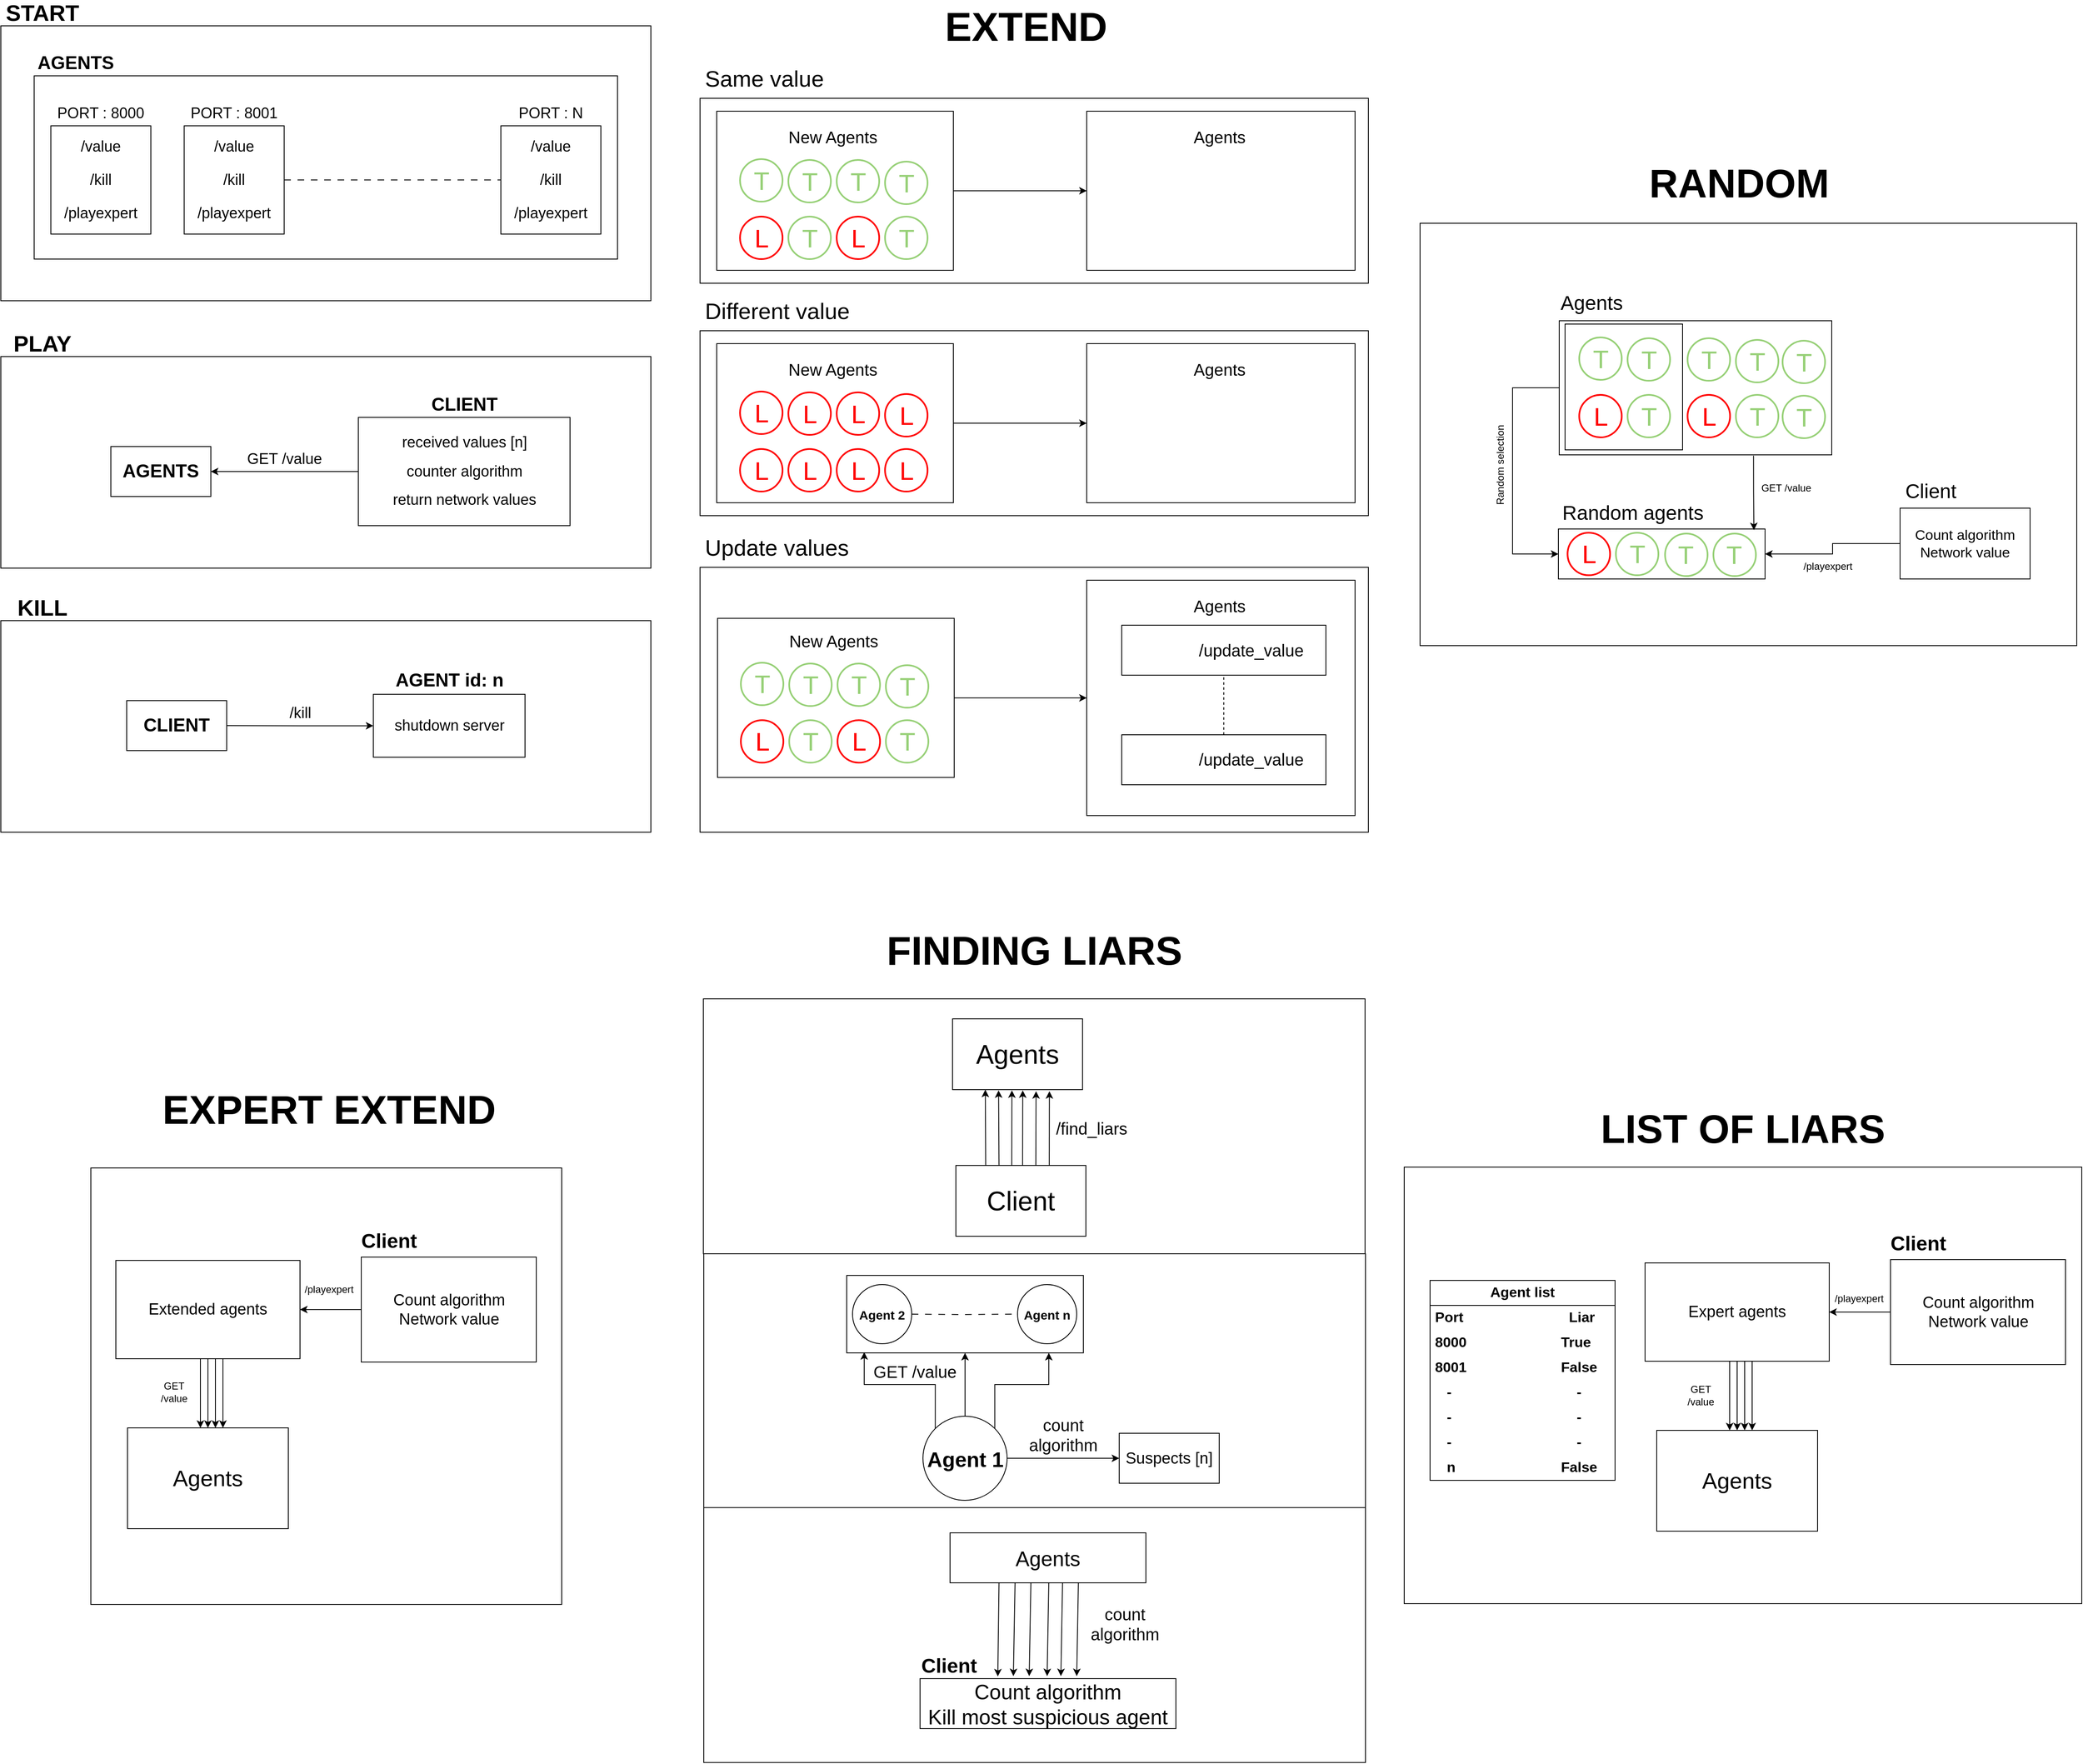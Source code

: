<mxfile version="24.7.17">
  <diagram name="Page-1" id="xdIxAq6NcsJIO8nC2R_t">
    <mxGraphModel dx="6586" dy="3344" grid="0" gridSize="10" guides="1" tooltips="1" connect="1" arrows="1" fold="1" page="1" pageScale="1" pageWidth="850" pageHeight="1100" math="0" shadow="0">
      <root>
        <mxCell id="0" />
        <mxCell id="1" parent="0" />
        <mxCell id="8SeHMaJ2_HK6g0SV8vvp-73" value="" style="group" parent="1" vertex="1" connectable="0">
          <mxGeometry x="-815" y="30" width="780" height="360" as="geometry" />
        </mxCell>
        <mxCell id="8SeHMaJ2_HK6g0SV8vvp-2" value="" style="rounded=0;whiteSpace=wrap;html=1;" parent="8SeHMaJ2_HK6g0SV8vvp-73" vertex="1">
          <mxGeometry y="30" width="780" height="330" as="geometry" />
        </mxCell>
        <mxCell id="8SeHMaJ2_HK6g0SV8vvp-3" value="&lt;font style=&quot;font-size: 27px;&quot;&gt;&lt;b&gt;START&lt;/b&gt;&lt;/font&gt;" style="text;html=1;align=center;verticalAlign=middle;whiteSpace=wrap;rounded=0;" parent="8SeHMaJ2_HK6g0SV8vvp-73" vertex="1">
          <mxGeometry x="20" width="60" height="30" as="geometry" />
        </mxCell>
        <mxCell id="8SeHMaJ2_HK6g0SV8vvp-4" value="" style="rounded=0;whiteSpace=wrap;html=1;" parent="8SeHMaJ2_HK6g0SV8vvp-73" vertex="1">
          <mxGeometry x="40" y="90" width="700" height="220" as="geometry" />
        </mxCell>
        <mxCell id="8SeHMaJ2_HK6g0SV8vvp-5" value="&lt;font style=&quot;font-size: 22px;&quot;&gt;&lt;b style=&quot;&quot;&gt;AGENTS&lt;/b&gt;&lt;/font&gt;" style="text;html=1;align=center;verticalAlign=middle;whiteSpace=wrap;rounded=0;" parent="8SeHMaJ2_HK6g0SV8vvp-73" vertex="1">
          <mxGeometry x="60" y="60" width="60" height="30" as="geometry" />
        </mxCell>
        <mxCell id="8SeHMaJ2_HK6g0SV8vvp-11" value="" style="group" parent="8SeHMaJ2_HK6g0SV8vvp-73" vertex="1" connectable="0">
          <mxGeometry x="60" y="120" width="120" height="160" as="geometry" />
        </mxCell>
        <mxCell id="8SeHMaJ2_HK6g0SV8vvp-6" value="" style="rounded=0;whiteSpace=wrap;html=1;" parent="8SeHMaJ2_HK6g0SV8vvp-11" vertex="1">
          <mxGeometry y="30" width="120" height="130" as="geometry" />
        </mxCell>
        <mxCell id="8SeHMaJ2_HK6g0SV8vvp-7" value="&lt;font style=&quot;font-size: 18px;&quot;&gt;&lt;span style=&quot;font-weight: normal;&quot;&gt;PORT : 8000&lt;/span&gt;&lt;/font&gt;" style="text;html=1;align=center;verticalAlign=middle;whiteSpace=wrap;rounded=0;fontStyle=1" parent="8SeHMaJ2_HK6g0SV8vvp-11" vertex="1">
          <mxGeometry x="5" width="110" height="30" as="geometry" />
        </mxCell>
        <mxCell id="8SeHMaJ2_HK6g0SV8vvp-8" value="&lt;font style=&quot;font-size: 18px;&quot;&gt;&lt;span style=&quot;font-weight: normal;&quot;&gt;/value&lt;/span&gt;&lt;/font&gt;" style="text;html=1;align=center;verticalAlign=middle;whiteSpace=wrap;rounded=0;fontStyle=1" parent="8SeHMaJ2_HK6g0SV8vvp-11" vertex="1">
          <mxGeometry x="5" y="40" width="110" height="30" as="geometry" />
        </mxCell>
        <mxCell id="8SeHMaJ2_HK6g0SV8vvp-9" value="&lt;font style=&quot;font-size: 18px;&quot;&gt;&lt;span style=&quot;font-weight: normal;&quot;&gt;/kill&lt;/span&gt;&lt;/font&gt;" style="text;html=1;align=center;verticalAlign=middle;whiteSpace=wrap;rounded=0;fontStyle=1" parent="8SeHMaJ2_HK6g0SV8vvp-11" vertex="1">
          <mxGeometry x="5" y="80" width="110" height="30" as="geometry" />
        </mxCell>
        <mxCell id="8SeHMaJ2_HK6g0SV8vvp-10" value="&lt;font style=&quot;font-size: 18px;&quot;&gt;&lt;span style=&quot;font-weight: normal;&quot;&gt;/playexpert&lt;/span&gt;&lt;/font&gt;" style="text;html=1;align=center;verticalAlign=middle;whiteSpace=wrap;rounded=0;fontStyle=1" parent="8SeHMaJ2_HK6g0SV8vvp-11" vertex="1">
          <mxGeometry x="5" y="120" width="110" height="30" as="geometry" />
        </mxCell>
        <mxCell id="8SeHMaJ2_HK6g0SV8vvp-12" value="" style="group" parent="8SeHMaJ2_HK6g0SV8vvp-73" vertex="1" connectable="0">
          <mxGeometry x="220" y="120" width="120" height="160" as="geometry" />
        </mxCell>
        <mxCell id="8SeHMaJ2_HK6g0SV8vvp-13" value="" style="rounded=0;whiteSpace=wrap;html=1;" parent="8SeHMaJ2_HK6g0SV8vvp-12" vertex="1">
          <mxGeometry y="30" width="120" height="130" as="geometry" />
        </mxCell>
        <mxCell id="8SeHMaJ2_HK6g0SV8vvp-14" value="&lt;font style=&quot;font-size: 18px;&quot;&gt;&lt;span style=&quot;font-weight: normal;&quot;&gt;PORT : 8001&lt;/span&gt;&lt;/font&gt;" style="text;html=1;align=center;verticalAlign=middle;whiteSpace=wrap;rounded=0;fontStyle=1" parent="8SeHMaJ2_HK6g0SV8vvp-12" vertex="1">
          <mxGeometry x="5" width="110" height="30" as="geometry" />
        </mxCell>
        <mxCell id="8SeHMaJ2_HK6g0SV8vvp-15" value="&lt;font style=&quot;font-size: 18px;&quot;&gt;&lt;span style=&quot;font-weight: normal;&quot;&gt;/value&lt;/span&gt;&lt;/font&gt;" style="text;html=1;align=center;verticalAlign=middle;whiteSpace=wrap;rounded=0;fontStyle=1" parent="8SeHMaJ2_HK6g0SV8vvp-12" vertex="1">
          <mxGeometry x="5" y="40" width="110" height="30" as="geometry" />
        </mxCell>
        <mxCell id="8SeHMaJ2_HK6g0SV8vvp-16" value="&lt;font style=&quot;font-size: 18px;&quot;&gt;&lt;span style=&quot;font-weight: normal;&quot;&gt;/kill&lt;/span&gt;&lt;/font&gt;" style="text;html=1;align=center;verticalAlign=middle;whiteSpace=wrap;rounded=0;fontStyle=1" parent="8SeHMaJ2_HK6g0SV8vvp-12" vertex="1">
          <mxGeometry x="5" y="80" width="110" height="30" as="geometry" />
        </mxCell>
        <mxCell id="8SeHMaJ2_HK6g0SV8vvp-17" value="&lt;font style=&quot;font-size: 18px;&quot;&gt;&lt;span style=&quot;font-weight: normal;&quot;&gt;/playexpert&lt;/span&gt;&lt;/font&gt;" style="text;html=1;align=center;verticalAlign=middle;whiteSpace=wrap;rounded=0;fontStyle=1" parent="8SeHMaJ2_HK6g0SV8vvp-12" vertex="1">
          <mxGeometry x="5" y="120" width="110" height="30" as="geometry" />
        </mxCell>
        <mxCell id="8SeHMaJ2_HK6g0SV8vvp-26" style="edgeStyle=orthogonalEdgeStyle;rounded=0;orthogonalLoop=1;jettySize=auto;html=1;entryX=0;entryY=0.5;entryDx=0;entryDy=0;dashed=1;dashPattern=8 8;endArrow=none;endFill=0;" parent="8SeHMaJ2_HK6g0SV8vvp-73" source="8SeHMaJ2_HK6g0SV8vvp-13" target="8SeHMaJ2_HK6g0SV8vvp-23" edge="1">
          <mxGeometry relative="1" as="geometry" />
        </mxCell>
        <mxCell id="8SeHMaJ2_HK6g0SV8vvp-19" value="" style="group" parent="8SeHMaJ2_HK6g0SV8vvp-73" vertex="1" connectable="0">
          <mxGeometry x="600" y="120" width="120" height="160" as="geometry" />
        </mxCell>
        <mxCell id="8SeHMaJ2_HK6g0SV8vvp-20" value="" style="rounded=0;whiteSpace=wrap;html=1;" parent="8SeHMaJ2_HK6g0SV8vvp-19" vertex="1">
          <mxGeometry y="30" width="120" height="130" as="geometry" />
        </mxCell>
        <mxCell id="8SeHMaJ2_HK6g0SV8vvp-21" value="&lt;font style=&quot;font-size: 18px;&quot;&gt;&lt;span style=&quot;font-weight: normal;&quot;&gt;PORT : N&lt;/span&gt;&lt;/font&gt;" style="text;html=1;align=center;verticalAlign=middle;whiteSpace=wrap;rounded=0;fontStyle=1" parent="8SeHMaJ2_HK6g0SV8vvp-19" vertex="1">
          <mxGeometry x="5" width="110" height="30" as="geometry" />
        </mxCell>
        <mxCell id="8SeHMaJ2_HK6g0SV8vvp-22" value="&lt;font style=&quot;font-size: 18px;&quot;&gt;&lt;span style=&quot;font-weight: normal;&quot;&gt;/value&lt;/span&gt;&lt;/font&gt;" style="text;html=1;align=center;verticalAlign=middle;whiteSpace=wrap;rounded=0;fontStyle=1" parent="8SeHMaJ2_HK6g0SV8vvp-19" vertex="1">
          <mxGeometry x="5" y="40" width="110" height="30" as="geometry" />
        </mxCell>
        <mxCell id="8SeHMaJ2_HK6g0SV8vvp-23" value="&lt;font style=&quot;font-size: 18px;&quot;&gt;&lt;span style=&quot;font-weight: normal;&quot;&gt;/kill&lt;/span&gt;&lt;/font&gt;" style="text;html=1;align=center;verticalAlign=middle;whiteSpace=wrap;rounded=0;fontStyle=1" parent="8SeHMaJ2_HK6g0SV8vvp-19" vertex="1">
          <mxGeometry x="5" y="80" width="110" height="30" as="geometry" />
        </mxCell>
        <mxCell id="8SeHMaJ2_HK6g0SV8vvp-24" value="&lt;font style=&quot;font-size: 18px;&quot;&gt;&lt;span style=&quot;font-weight: normal;&quot;&gt;/playexpert&lt;/span&gt;&lt;/font&gt;" style="text;html=1;align=center;verticalAlign=middle;whiteSpace=wrap;rounded=0;fontStyle=1" parent="8SeHMaJ2_HK6g0SV8vvp-19" vertex="1">
          <mxGeometry x="5" y="120" width="110" height="30" as="geometry" />
        </mxCell>
        <mxCell id="7u3aAnJBbPURBBEsKC7X-1" value="" style="group" parent="1" vertex="1" connectable="0">
          <mxGeometry x="-815" y="427" width="780" height="284" as="geometry" />
        </mxCell>
        <mxCell id="8SeHMaJ2_HK6g0SV8vvp-46" value="" style="rounded=0;whiteSpace=wrap;html=1;" parent="7u3aAnJBbPURBBEsKC7X-1" vertex="1">
          <mxGeometry y="30" width="780" height="254" as="geometry" />
        </mxCell>
        <mxCell id="8SeHMaJ2_HK6g0SV8vvp-47" value="&lt;font style=&quot;font-size: 27px;&quot;&gt;&lt;b&gt;PLAY&lt;/b&gt;&lt;/font&gt;" style="text;html=1;align=center;verticalAlign=middle;whiteSpace=wrap;rounded=0;" parent="7u3aAnJBbPURBBEsKC7X-1" vertex="1">
          <mxGeometry x="20" width="60" height="30" as="geometry" />
        </mxCell>
        <mxCell id="8SeHMaJ2_HK6g0SV8vvp-50" value="" style="group" parent="7u3aAnJBbPURBBEsKC7X-1" vertex="1" connectable="0">
          <mxGeometry x="429" y="73" width="254" height="160" as="geometry" />
        </mxCell>
        <mxCell id="8SeHMaJ2_HK6g0SV8vvp-51" value="" style="rounded=0;whiteSpace=wrap;html=1;" parent="8SeHMaJ2_HK6g0SV8vvp-50" vertex="1">
          <mxGeometry y="30" width="254.0" height="130" as="geometry" />
        </mxCell>
        <mxCell id="8SeHMaJ2_HK6g0SV8vvp-52" value="&lt;font style=&quot;font-size: 22px;&quot;&gt;CLIENT&lt;/font&gt;" style="text;html=1;align=center;verticalAlign=middle;whiteSpace=wrap;rounded=0;fontStyle=1" parent="8SeHMaJ2_HK6g0SV8vvp-50" vertex="1">
          <mxGeometry x="10.583" width="232.833" height="30" as="geometry" />
        </mxCell>
        <mxCell id="8SeHMaJ2_HK6g0SV8vvp-53" value="&lt;font style=&quot;font-size: 18px;&quot;&gt;&lt;span style=&quot;font-weight: normal;&quot;&gt;received values [n]&lt;/span&gt;&lt;/font&gt;" style="text;html=1;align=center;verticalAlign=middle;whiteSpace=wrap;rounded=0;fontStyle=1" parent="8SeHMaJ2_HK6g0SV8vvp-50" vertex="1">
          <mxGeometry x="10.583" y="45" width="232.833" height="30" as="geometry" />
        </mxCell>
        <mxCell id="8SeHMaJ2_HK6g0SV8vvp-54" value="&lt;span style=&quot;font-size: 18px; font-weight: 400;&quot;&gt;return network values&lt;/span&gt;" style="text;html=1;align=center;verticalAlign=middle;whiteSpace=wrap;rounded=0;fontStyle=1" parent="8SeHMaJ2_HK6g0SV8vvp-50" vertex="1">
          <mxGeometry x="10.583" y="114" width="232.833" height="30" as="geometry" />
        </mxCell>
        <mxCell id="8SeHMaJ2_HK6g0SV8vvp-96" value="&lt;font style=&quot;font-size: 18px;&quot;&gt;&lt;span style=&quot;font-weight: normal;&quot;&gt;counter algorithm&lt;/span&gt;&lt;/font&gt;" style="text;html=1;align=center;verticalAlign=middle;whiteSpace=wrap;rounded=0;fontStyle=1" parent="8SeHMaJ2_HK6g0SV8vvp-50" vertex="1">
          <mxGeometry x="10.583" y="80" width="232.833" height="30" as="geometry" />
        </mxCell>
        <mxCell id="8SeHMaJ2_HK6g0SV8vvp-70" value="" style="group" parent="7u3aAnJBbPURBBEsKC7X-1" vertex="1" connectable="0">
          <mxGeometry x="132" y="138" width="120" height="60" as="geometry" />
        </mxCell>
        <mxCell id="8SeHMaJ2_HK6g0SV8vvp-29" value="" style="rounded=0;whiteSpace=wrap;html=1;" parent="8SeHMaJ2_HK6g0SV8vvp-70" vertex="1">
          <mxGeometry width="120" height="60" as="geometry" />
        </mxCell>
        <mxCell id="8SeHMaJ2_HK6g0SV8vvp-30" value="&lt;font style=&quot;font-size: 22px;&quot;&gt;&lt;b style=&quot;&quot;&gt;AGENTS&lt;/b&gt;&lt;/font&gt;" style="text;html=1;align=center;verticalAlign=middle;whiteSpace=wrap;rounded=0;" parent="8SeHMaJ2_HK6g0SV8vvp-70" vertex="1">
          <mxGeometry x="30" y="15" width="60" height="30" as="geometry" />
        </mxCell>
        <mxCell id="8SeHMaJ2_HK6g0SV8vvp-72" style="edgeStyle=orthogonalEdgeStyle;rounded=0;orthogonalLoop=1;jettySize=auto;html=1;entryX=1;entryY=0.5;entryDx=0;entryDy=0;" parent="7u3aAnJBbPURBBEsKC7X-1" source="8SeHMaJ2_HK6g0SV8vvp-51" target="8SeHMaJ2_HK6g0SV8vvp-29" edge="1">
          <mxGeometry relative="1" as="geometry" />
        </mxCell>
        <mxCell id="8SeHMaJ2_HK6g0SV8vvp-85" value="&lt;font style=&quot;font-size: 18px;&quot;&gt;&lt;span style=&quot;font-weight: normal;&quot;&gt;GET /value&lt;/span&gt;&lt;/font&gt;" style="text;html=1;align=center;verticalAlign=middle;whiteSpace=wrap;rounded=0;fontStyle=1" parent="7u3aAnJBbPURBBEsKC7X-1" vertex="1">
          <mxGeometry x="282" y="138" width="117" height="30" as="geometry" />
        </mxCell>
        <mxCell id="7u3aAnJBbPURBBEsKC7X-2" value="" style="group" parent="1" vertex="1" connectable="0">
          <mxGeometry x="-815" y="744" width="780" height="284" as="geometry" />
        </mxCell>
        <mxCell id="8SeHMaJ2_HK6g0SV8vvp-74" value="" style="rounded=0;whiteSpace=wrap;html=1;" parent="7u3aAnJBbPURBBEsKC7X-2" vertex="1">
          <mxGeometry y="30" width="780" height="254" as="geometry" />
        </mxCell>
        <mxCell id="8SeHMaJ2_HK6g0SV8vvp-75" value="&lt;font style=&quot;font-size: 27px;&quot;&gt;&lt;b&gt;KILL&lt;/b&gt;&lt;/font&gt;" style="text;html=1;align=center;verticalAlign=middle;whiteSpace=wrap;rounded=0;" parent="7u3aAnJBbPURBBEsKC7X-2" vertex="1">
          <mxGeometry x="20" width="60" height="30" as="geometry" />
        </mxCell>
        <mxCell id="8SeHMaJ2_HK6g0SV8vvp-86" value="" style="group" parent="7u3aAnJBbPURBBEsKC7X-2" vertex="1" connectable="0">
          <mxGeometry x="447" y="101" width="182" height="93" as="geometry" />
        </mxCell>
        <mxCell id="8SeHMaJ2_HK6g0SV8vvp-87" value="" style="rounded=0;whiteSpace=wrap;html=1;" parent="8SeHMaJ2_HK6g0SV8vvp-86" vertex="1">
          <mxGeometry y="17.438" width="182" height="75.562" as="geometry" />
        </mxCell>
        <mxCell id="8SeHMaJ2_HK6g0SV8vvp-88" value="&lt;font style=&quot;font-size: 22px;&quot;&gt;AGENT id: n&lt;/font&gt;" style="text;html=1;align=center;verticalAlign=middle;whiteSpace=wrap;rounded=0;fontStyle=1" parent="8SeHMaJ2_HK6g0SV8vvp-86" vertex="1">
          <mxGeometry x="7.583" y="-8" width="166.833" height="17.438" as="geometry" />
        </mxCell>
        <mxCell id="8SeHMaJ2_HK6g0SV8vvp-89" value="&lt;font style=&quot;font-size: 18px;&quot;&gt;&lt;span style=&quot;font-weight: normal;&quot;&gt;shutdown server&lt;/span&gt;&lt;/font&gt;" style="text;html=1;align=center;verticalAlign=middle;whiteSpace=wrap;rounded=0;fontStyle=1" parent="8SeHMaJ2_HK6g0SV8vvp-86" vertex="1">
          <mxGeometry x="7.583" y="46.505" width="166.833" height="17.438" as="geometry" />
        </mxCell>
        <mxCell id="8SeHMaJ2_HK6g0SV8vvp-91" value="" style="group" parent="7u3aAnJBbPURBBEsKC7X-2" vertex="1" connectable="0">
          <mxGeometry x="151" y="126" width="120" height="60" as="geometry" />
        </mxCell>
        <mxCell id="8SeHMaJ2_HK6g0SV8vvp-92" value="" style="rounded=0;whiteSpace=wrap;html=1;" parent="8SeHMaJ2_HK6g0SV8vvp-91" vertex="1">
          <mxGeometry width="120" height="60" as="geometry" />
        </mxCell>
        <mxCell id="8SeHMaJ2_HK6g0SV8vvp-93" value="&lt;font style=&quot;font-size: 22px;&quot;&gt;&lt;b style=&quot;&quot;&gt;CLIENT&lt;/b&gt;&lt;/font&gt;" style="text;html=1;align=center;verticalAlign=middle;whiteSpace=wrap;rounded=0;" parent="8SeHMaJ2_HK6g0SV8vvp-91" vertex="1">
          <mxGeometry x="30" y="15" width="60" height="30" as="geometry" />
        </mxCell>
        <mxCell id="8SeHMaJ2_HK6g0SV8vvp-94" style="edgeStyle=orthogonalEdgeStyle;rounded=0;orthogonalLoop=1;jettySize=auto;html=1;entryX=1;entryY=0.5;entryDx=0;entryDy=0;startArrow=classic;startFill=1;endArrow=none;endFill=0;" parent="7u3aAnJBbPURBBEsKC7X-2" source="8SeHMaJ2_HK6g0SV8vvp-87" target="8SeHMaJ2_HK6g0SV8vvp-92" edge="1">
          <mxGeometry relative="1" as="geometry" />
        </mxCell>
        <mxCell id="8SeHMaJ2_HK6g0SV8vvp-95" value="&lt;font style=&quot;font-size: 18px;&quot;&gt;&lt;span style=&quot;font-weight: normal;&quot;&gt;/kill&lt;/span&gt;&lt;/font&gt;" style="text;html=1;align=center;verticalAlign=middle;whiteSpace=wrap;rounded=0;fontStyle=1" parent="7u3aAnJBbPURBBEsKC7X-2" vertex="1">
          <mxGeometry x="301" y="126" width="117" height="30" as="geometry" />
        </mxCell>
        <mxCell id="7u3aAnJBbPURBBEsKC7X-3" value="&lt;font style=&quot;font-size: 48px;&quot;&gt;&lt;b style=&quot;font-size: 48px;&quot;&gt;EXTEND&lt;/b&gt;&lt;/font&gt;" style="text;html=1;align=left;verticalAlign=middle;whiteSpace=wrap;rounded=0;fontSize=48;" parent="1" vertex="1">
          <mxGeometry x="316" y="46" width="60" height="30" as="geometry" />
        </mxCell>
        <mxCell id="7u3aAnJBbPURBBEsKC7X-4" value="" style="group" parent="1" vertex="1" connectable="0">
          <mxGeometry x="24" y="388" width="802" height="260" as="geometry" />
        </mxCell>
        <mxCell id="7u3aAnJBbPURBBEsKC7X-5" value="" style="rounded=0;whiteSpace=wrap;html=1;" parent="7u3aAnJBbPURBBEsKC7X-4" vertex="1">
          <mxGeometry y="38" width="802" height="222" as="geometry" />
        </mxCell>
        <mxCell id="7u3aAnJBbPURBBEsKC7X-6" style="edgeStyle=orthogonalEdgeStyle;rounded=0;orthogonalLoop=1;jettySize=auto;html=1;exitX=1;exitY=0.5;exitDx=0;exitDy=0;entryX=0;entryY=0.5;entryDx=0;entryDy=0;" parent="7u3aAnJBbPURBBEsKC7X-4" source="7u3aAnJBbPURBBEsKC7X-7" target="7u3aAnJBbPURBBEsKC7X-33" edge="1">
          <mxGeometry relative="1" as="geometry" />
        </mxCell>
        <mxCell id="7u3aAnJBbPURBBEsKC7X-7" value="" style="rounded=0;whiteSpace=wrap;html=1;" parent="7u3aAnJBbPURBBEsKC7X-4" vertex="1">
          <mxGeometry x="20" y="53.5" width="284" height="191" as="geometry" />
        </mxCell>
        <mxCell id="7u3aAnJBbPURBBEsKC7X-8" value="&lt;font style=&quot;font-size: 20px;&quot;&gt;New Agents&lt;/font&gt;" style="text;html=1;align=center;verticalAlign=middle;whiteSpace=wrap;rounded=0;fontSize=14;" parent="7u3aAnJBbPURBBEsKC7X-4" vertex="1">
          <mxGeometry x="102.5" y="69" width="112.5" height="30" as="geometry" />
        </mxCell>
        <mxCell id="7u3aAnJBbPURBBEsKC7X-9" value="" style="group;fontColor=#FF0000;" parent="7u3aAnJBbPURBBEsKC7X-4" vertex="1" connectable="0">
          <mxGeometry x="48" y="111" width="51" height="51" as="geometry" />
        </mxCell>
        <mxCell id="7u3aAnJBbPURBBEsKC7X-10" value="" style="ellipse;whiteSpace=wrap;html=1;aspect=fixed;fontColor=#FF0000;strokeColor=#FF0000;strokeWidth=2;" parent="7u3aAnJBbPURBBEsKC7X-9" vertex="1">
          <mxGeometry width="51" height="51" as="geometry" />
        </mxCell>
        <mxCell id="7u3aAnJBbPURBBEsKC7X-11" value="&lt;font style=&quot;font-size: 31px;&quot;&gt;L&lt;/font&gt;" style="text;html=1;align=center;verticalAlign=middle;whiteSpace=wrap;rounded=0;fontSize=31;fontColor=#FF0000;" parent="7u3aAnJBbPURBBEsKC7X-9" vertex="1">
          <mxGeometry x="15.75" y="15.25" width="19.5" height="20.5" as="geometry" />
        </mxCell>
        <mxCell id="7u3aAnJBbPURBBEsKC7X-12" value="" style="group" parent="7u3aAnJBbPURBBEsKC7X-4" vertex="1" connectable="0">
          <mxGeometry x="164" y="180" width="51" height="51" as="geometry" />
        </mxCell>
        <mxCell id="7u3aAnJBbPURBBEsKC7X-13" value="" style="ellipse;whiteSpace=wrap;html=1;aspect=fixed;fontColor=#97D077;strokeColor=#FF0000;strokeWidth=2;" parent="7u3aAnJBbPURBBEsKC7X-12" vertex="1">
          <mxGeometry width="51" height="51" as="geometry" />
        </mxCell>
        <mxCell id="7u3aAnJBbPURBBEsKC7X-14" value="&lt;font color=&quot;#ff0000&quot; style=&quot;font-size: 31px;&quot;&gt;L&lt;/font&gt;" style="text;html=1;align=center;verticalAlign=middle;whiteSpace=wrap;rounded=0;fontSize=31;fontColor=#97D077;" parent="7u3aAnJBbPURBBEsKC7X-12" vertex="1">
          <mxGeometry x="15.75" y="15.25" width="19.5" height="20.5" as="geometry" />
        </mxCell>
        <mxCell id="7u3aAnJBbPURBBEsKC7X-15" value="" style="group" parent="7u3aAnJBbPURBBEsKC7X-4" vertex="1" connectable="0">
          <mxGeometry x="48" y="180" width="51" height="51" as="geometry" />
        </mxCell>
        <mxCell id="7u3aAnJBbPURBBEsKC7X-16" value="" style="ellipse;whiteSpace=wrap;html=1;aspect=fixed;fontColor=#97D077;strokeColor=#FF0000;strokeWidth=2;" parent="7u3aAnJBbPURBBEsKC7X-15" vertex="1">
          <mxGeometry width="51" height="51" as="geometry" />
        </mxCell>
        <mxCell id="7u3aAnJBbPURBBEsKC7X-17" value="&lt;font style=&quot;font-size: 31px;&quot;&gt;L&lt;/font&gt;" style="text;html=1;align=center;verticalAlign=middle;whiteSpace=wrap;rounded=0;fontSize=31;fontColor=#FF0000;" parent="7u3aAnJBbPURBBEsKC7X-15" vertex="1">
          <mxGeometry x="15.75" y="15.25" width="19.5" height="20.5" as="geometry" />
        </mxCell>
        <mxCell id="7u3aAnJBbPURBBEsKC7X-18" value="" style="group" parent="7u3aAnJBbPURBBEsKC7X-4" vertex="1" connectable="0">
          <mxGeometry x="106" y="112" width="51" height="51" as="geometry" />
        </mxCell>
        <mxCell id="7u3aAnJBbPURBBEsKC7X-19" value="" style="ellipse;whiteSpace=wrap;html=1;aspect=fixed;fontColor=#97D077;strokeColor=#FF0000;strokeWidth=2;" parent="7u3aAnJBbPURBBEsKC7X-18" vertex="1">
          <mxGeometry width="51" height="51" as="geometry" />
        </mxCell>
        <mxCell id="7u3aAnJBbPURBBEsKC7X-20" value="&lt;font style=&quot;font-size: 31px;&quot;&gt;L&lt;/font&gt;" style="text;html=1;align=center;verticalAlign=middle;whiteSpace=wrap;rounded=0;fontSize=31;fontColor=#FF0000;" parent="7u3aAnJBbPURBBEsKC7X-18" vertex="1">
          <mxGeometry x="15.75" y="15.25" width="19.5" height="20.5" as="geometry" />
        </mxCell>
        <mxCell id="7u3aAnJBbPURBBEsKC7X-21" value="" style="group" parent="7u3aAnJBbPURBBEsKC7X-4" vertex="1" connectable="0">
          <mxGeometry x="106" y="180" width="51" height="51" as="geometry" />
        </mxCell>
        <mxCell id="7u3aAnJBbPURBBEsKC7X-22" value="" style="ellipse;whiteSpace=wrap;html=1;aspect=fixed;fontColor=#97D077;strokeColor=#FF0000;strokeWidth=2;" parent="7u3aAnJBbPURBBEsKC7X-21" vertex="1">
          <mxGeometry width="51" height="51" as="geometry" />
        </mxCell>
        <mxCell id="7u3aAnJBbPURBBEsKC7X-23" value="&lt;font color=&quot;#ff0000&quot; style=&quot;font-size: 31px;&quot;&gt;L&lt;/font&gt;" style="text;html=1;align=center;verticalAlign=middle;whiteSpace=wrap;rounded=0;fontSize=31;fontColor=#97D077;" parent="7u3aAnJBbPURBBEsKC7X-21" vertex="1">
          <mxGeometry x="15.75" y="15.25" width="19.5" height="20.5" as="geometry" />
        </mxCell>
        <mxCell id="7u3aAnJBbPURBBEsKC7X-24" value="" style="group" parent="7u3aAnJBbPURBBEsKC7X-4" vertex="1" connectable="0">
          <mxGeometry x="164" y="112" width="51" height="51" as="geometry" />
        </mxCell>
        <mxCell id="7u3aAnJBbPURBBEsKC7X-25" value="" style="ellipse;whiteSpace=wrap;html=1;aspect=fixed;fontColor=#97D077;strokeColor=#FF0000;strokeWidth=2;" parent="7u3aAnJBbPURBBEsKC7X-24" vertex="1">
          <mxGeometry width="51" height="51" as="geometry" />
        </mxCell>
        <mxCell id="7u3aAnJBbPURBBEsKC7X-26" value="&lt;font color=&quot;#ff0000&quot; style=&quot;font-size: 31px;&quot;&gt;L&lt;/font&gt;" style="text;html=1;align=center;verticalAlign=middle;whiteSpace=wrap;rounded=0;fontSize=31;fontColor=#97D077;" parent="7u3aAnJBbPURBBEsKC7X-24" vertex="1">
          <mxGeometry x="15.75" y="15.25" width="19.5" height="20.5" as="geometry" />
        </mxCell>
        <mxCell id="7u3aAnJBbPURBBEsKC7X-27" value="" style="group" parent="7u3aAnJBbPURBBEsKC7X-4" vertex="1" connectable="0">
          <mxGeometry x="222" y="114" width="51" height="51" as="geometry" />
        </mxCell>
        <mxCell id="7u3aAnJBbPURBBEsKC7X-28" value="" style="ellipse;whiteSpace=wrap;html=1;aspect=fixed;fontColor=#97D077;strokeColor=#FF0000;strokeWidth=2;" parent="7u3aAnJBbPURBBEsKC7X-27" vertex="1">
          <mxGeometry width="51" height="51" as="geometry" />
        </mxCell>
        <mxCell id="7u3aAnJBbPURBBEsKC7X-29" value="&lt;font style=&quot;font-size: 31px;&quot;&gt;L&lt;/font&gt;" style="text;html=1;align=center;verticalAlign=middle;whiteSpace=wrap;rounded=0;fontSize=31;fontColor=#FF0000;" parent="7u3aAnJBbPURBBEsKC7X-27" vertex="1">
          <mxGeometry x="15.75" y="15.25" width="19.5" height="20.5" as="geometry" />
        </mxCell>
        <mxCell id="7u3aAnJBbPURBBEsKC7X-30" value="" style="group" parent="7u3aAnJBbPURBBEsKC7X-4" vertex="1" connectable="0">
          <mxGeometry x="222" y="180" width="51" height="51" as="geometry" />
        </mxCell>
        <mxCell id="7u3aAnJBbPURBBEsKC7X-31" value="" style="ellipse;whiteSpace=wrap;html=1;aspect=fixed;fontColor=#FF0000;strokeColor=#FF0000;strokeWidth=2;" parent="7u3aAnJBbPURBBEsKC7X-30" vertex="1">
          <mxGeometry width="51" height="51" as="geometry" />
        </mxCell>
        <mxCell id="7u3aAnJBbPURBBEsKC7X-32" value="&lt;font style=&quot;font-size: 31px;&quot;&gt;L&lt;/font&gt;" style="text;html=1;align=center;verticalAlign=middle;whiteSpace=wrap;rounded=0;fontSize=31;fontColor=#FF0000;" parent="7u3aAnJBbPURBBEsKC7X-30" vertex="1">
          <mxGeometry x="15.75" y="15.25" width="19.5" height="20.5" as="geometry" />
        </mxCell>
        <mxCell id="7u3aAnJBbPURBBEsKC7X-33" value="" style="rounded=0;whiteSpace=wrap;html=1;" parent="7u3aAnJBbPURBBEsKC7X-4" vertex="1">
          <mxGeometry x="464" y="53.5" width="322" height="191" as="geometry" />
        </mxCell>
        <mxCell id="7u3aAnJBbPURBBEsKC7X-34" value="&lt;font style=&quot;font-size: 20px;&quot;&gt;Agents&lt;/font&gt;" style="text;html=1;align=center;verticalAlign=middle;whiteSpace=wrap;rounded=0;fontSize=14;" parent="7u3aAnJBbPURBBEsKC7X-4" vertex="1">
          <mxGeometry x="567" y="69" width="112.5" height="30" as="geometry" />
        </mxCell>
        <mxCell id="7u3aAnJBbPURBBEsKC7X-35" value="" style="ellipse;whiteSpace=wrap;html=1;aspect=fixed;fontColor=#97D077;strokeColor=#ffffff;strokeWidth=2;" parent="7u3aAnJBbPURBBEsKC7X-4" vertex="1">
          <mxGeometry x="510" y="111" width="51" height="51" as="geometry" />
        </mxCell>
        <mxCell id="7u3aAnJBbPURBBEsKC7X-36" value="" style="ellipse;whiteSpace=wrap;html=1;aspect=fixed;fontColor=#97D077;strokeColor=#ffffff;strokeWidth=2;" parent="7u3aAnJBbPURBBEsKC7X-4" vertex="1">
          <mxGeometry x="567" y="111" width="51" height="51" as="geometry" />
        </mxCell>
        <mxCell id="7u3aAnJBbPURBBEsKC7X-37" value="" style="ellipse;whiteSpace=wrap;html=1;aspect=fixed;fontColor=#97D077;strokeColor=#ffffff;strokeWidth=2;" parent="7u3aAnJBbPURBBEsKC7X-4" vertex="1">
          <mxGeometry x="624" y="114" width="51" height="51" as="geometry" />
        </mxCell>
        <mxCell id="7u3aAnJBbPURBBEsKC7X-38" value="" style="ellipse;whiteSpace=wrap;html=1;aspect=fixed;fontColor=#97D077;strokeColor=#ffffff;strokeWidth=2;" parent="7u3aAnJBbPURBBEsKC7X-4" vertex="1">
          <mxGeometry x="679.5" y="114" width="51" height="51" as="geometry" />
        </mxCell>
        <mxCell id="7u3aAnJBbPURBBEsKC7X-39" value="" style="ellipse;whiteSpace=wrap;html=1;aspect=fixed;fontColor=#97D077;strokeColor=#ffffff;strokeWidth=2;" parent="7u3aAnJBbPURBBEsKC7X-4" vertex="1">
          <mxGeometry x="510" y="177" width="51" height="51" as="geometry" />
        </mxCell>
        <mxCell id="7u3aAnJBbPURBBEsKC7X-40" value="" style="ellipse;whiteSpace=wrap;html=1;aspect=fixed;fontColor=#97D077;strokeColor=#ffffff;strokeWidth=2;" parent="7u3aAnJBbPURBBEsKC7X-4" vertex="1">
          <mxGeometry x="567" y="177" width="51" height="51" as="geometry" />
        </mxCell>
        <mxCell id="7u3aAnJBbPURBBEsKC7X-41" value="" style="ellipse;whiteSpace=wrap;html=1;aspect=fixed;fontColor=#97D077;strokeColor=#ffffff;strokeWidth=2;" parent="7u3aAnJBbPURBBEsKC7X-4" vertex="1">
          <mxGeometry x="624" y="180" width="51" height="51" as="geometry" />
        </mxCell>
        <mxCell id="7u3aAnJBbPURBBEsKC7X-42" value="" style="ellipse;whiteSpace=wrap;html=1;aspect=fixed;fontColor=#97D077;strokeColor=#ffffff;strokeWidth=2;" parent="7u3aAnJBbPURBBEsKC7X-4" vertex="1">
          <mxGeometry x="679.5" y="180" width="51" height="51" as="geometry" />
        </mxCell>
        <mxCell id="7u3aAnJBbPURBBEsKC7X-43" value="&lt;font style=&quot;font-size: 27px;&quot;&gt;Different value&lt;/font&gt;" style="text;html=1;align=left;verticalAlign=middle;whiteSpace=wrap;rounded=0;" parent="7u3aAnJBbPURBBEsKC7X-4" vertex="1">
          <mxGeometry x="4" width="206" height="30" as="geometry" />
        </mxCell>
        <mxCell id="7u3aAnJBbPURBBEsKC7X-44" value="" style="group" parent="1" vertex="1" connectable="0">
          <mxGeometry x="24" y="109" width="802" height="260" as="geometry" />
        </mxCell>
        <mxCell id="7u3aAnJBbPURBBEsKC7X-45" value="" style="rounded=0;whiteSpace=wrap;html=1;" parent="7u3aAnJBbPURBBEsKC7X-44" vertex="1">
          <mxGeometry y="38" width="802" height="222" as="geometry" />
        </mxCell>
        <mxCell id="7u3aAnJBbPURBBEsKC7X-46" style="edgeStyle=orthogonalEdgeStyle;rounded=0;orthogonalLoop=1;jettySize=auto;html=1;exitX=1;exitY=0.5;exitDx=0;exitDy=0;entryX=0;entryY=0.5;entryDx=0;entryDy=0;" parent="7u3aAnJBbPURBBEsKC7X-44" source="7u3aAnJBbPURBBEsKC7X-47" target="7u3aAnJBbPURBBEsKC7X-73" edge="1">
          <mxGeometry relative="1" as="geometry" />
        </mxCell>
        <mxCell id="7u3aAnJBbPURBBEsKC7X-47" value="" style="rounded=0;whiteSpace=wrap;html=1;" parent="7u3aAnJBbPURBBEsKC7X-44" vertex="1">
          <mxGeometry x="20" y="53.5" width="284" height="191" as="geometry" />
        </mxCell>
        <mxCell id="7u3aAnJBbPURBBEsKC7X-48" value="&lt;font style=&quot;font-size: 20px;&quot;&gt;New Agents&lt;/font&gt;" style="text;html=1;align=center;verticalAlign=middle;whiteSpace=wrap;rounded=0;fontSize=14;" parent="7u3aAnJBbPURBBEsKC7X-44" vertex="1">
          <mxGeometry x="102.5" y="69" width="112.5" height="30" as="geometry" />
        </mxCell>
        <mxCell id="7u3aAnJBbPURBBEsKC7X-49" value="" style="group" parent="7u3aAnJBbPURBBEsKC7X-44" vertex="1" connectable="0">
          <mxGeometry x="48" y="111" width="51" height="51" as="geometry" />
        </mxCell>
        <mxCell id="7u3aAnJBbPURBBEsKC7X-50" value="" style="ellipse;whiteSpace=wrap;html=1;aspect=fixed;fontColor=#97D077;strokeColor=#97D077;strokeWidth=2;" parent="7u3aAnJBbPURBBEsKC7X-49" vertex="1">
          <mxGeometry width="51" height="51" as="geometry" />
        </mxCell>
        <mxCell id="7u3aAnJBbPURBBEsKC7X-51" value="&lt;font style=&quot;font-size: 31px;&quot;&gt;T&lt;/font&gt;" style="text;html=1;align=center;verticalAlign=middle;whiteSpace=wrap;rounded=0;fontSize=31;fontColor=#97D077;" parent="7u3aAnJBbPURBBEsKC7X-49" vertex="1">
          <mxGeometry x="15.75" y="15.25" width="19.5" height="20.5" as="geometry" />
        </mxCell>
        <mxCell id="7u3aAnJBbPURBBEsKC7X-52" value="" style="group" parent="7u3aAnJBbPURBBEsKC7X-44" vertex="1" connectable="0">
          <mxGeometry x="164" y="180" width="51" height="51" as="geometry" />
        </mxCell>
        <mxCell id="7u3aAnJBbPURBBEsKC7X-53" value="" style="ellipse;whiteSpace=wrap;html=1;aspect=fixed;fontColor=#97D077;strokeColor=#FF0000;strokeWidth=2;" parent="7u3aAnJBbPURBBEsKC7X-52" vertex="1">
          <mxGeometry width="51" height="51" as="geometry" />
        </mxCell>
        <mxCell id="7u3aAnJBbPURBBEsKC7X-54" value="&lt;font color=&quot;#ff0000&quot; style=&quot;font-size: 31px;&quot;&gt;L&lt;/font&gt;" style="text;html=1;align=center;verticalAlign=middle;whiteSpace=wrap;rounded=0;fontSize=31;fontColor=#97D077;" parent="7u3aAnJBbPURBBEsKC7X-52" vertex="1">
          <mxGeometry x="15.75" y="15.25" width="19.5" height="20.5" as="geometry" />
        </mxCell>
        <mxCell id="7u3aAnJBbPURBBEsKC7X-55" value="" style="group" parent="7u3aAnJBbPURBBEsKC7X-44" vertex="1" connectable="0">
          <mxGeometry x="48" y="180" width="51" height="51" as="geometry" />
        </mxCell>
        <mxCell id="7u3aAnJBbPURBBEsKC7X-56" value="" style="ellipse;whiteSpace=wrap;html=1;aspect=fixed;fontColor=#97D077;strokeColor=#FF0000;strokeWidth=2;" parent="7u3aAnJBbPURBBEsKC7X-55" vertex="1">
          <mxGeometry width="51" height="51" as="geometry" />
        </mxCell>
        <mxCell id="7u3aAnJBbPURBBEsKC7X-57" value="&lt;font style=&quot;font-size: 31px;&quot;&gt;L&lt;/font&gt;" style="text;html=1;align=center;verticalAlign=middle;whiteSpace=wrap;rounded=0;fontSize=31;fontColor=#FF0000;" parent="7u3aAnJBbPURBBEsKC7X-55" vertex="1">
          <mxGeometry x="15.75" y="15.25" width="19.5" height="20.5" as="geometry" />
        </mxCell>
        <mxCell id="7u3aAnJBbPURBBEsKC7X-58" value="" style="group" parent="7u3aAnJBbPURBBEsKC7X-44" vertex="1" connectable="0">
          <mxGeometry x="106" y="112" width="51" height="51" as="geometry" />
        </mxCell>
        <mxCell id="7u3aAnJBbPURBBEsKC7X-59" value="" style="ellipse;whiteSpace=wrap;html=1;aspect=fixed;fontColor=#97D077;strokeColor=#97D077;strokeWidth=2;" parent="7u3aAnJBbPURBBEsKC7X-58" vertex="1">
          <mxGeometry width="51" height="51" as="geometry" />
        </mxCell>
        <mxCell id="7u3aAnJBbPURBBEsKC7X-60" value="&lt;font style=&quot;font-size: 31px;&quot;&gt;T&lt;/font&gt;" style="text;html=1;align=center;verticalAlign=middle;whiteSpace=wrap;rounded=0;fontSize=31;fontColor=#97D077;" parent="7u3aAnJBbPURBBEsKC7X-58" vertex="1">
          <mxGeometry x="15.75" y="15.25" width="19.5" height="20.5" as="geometry" />
        </mxCell>
        <mxCell id="7u3aAnJBbPURBBEsKC7X-61" value="" style="group" parent="7u3aAnJBbPURBBEsKC7X-44" vertex="1" connectable="0">
          <mxGeometry x="106" y="180" width="51" height="51" as="geometry" />
        </mxCell>
        <mxCell id="7u3aAnJBbPURBBEsKC7X-62" value="" style="ellipse;whiteSpace=wrap;html=1;aspect=fixed;fontColor=#97D077;strokeColor=#97D077;strokeWidth=2;" parent="7u3aAnJBbPURBBEsKC7X-61" vertex="1">
          <mxGeometry width="51" height="51" as="geometry" />
        </mxCell>
        <mxCell id="7u3aAnJBbPURBBEsKC7X-63" value="&lt;font style=&quot;font-size: 31px;&quot;&gt;T&lt;/font&gt;" style="text;html=1;align=center;verticalAlign=middle;whiteSpace=wrap;rounded=0;fontSize=31;fontColor=#97D077;" parent="7u3aAnJBbPURBBEsKC7X-61" vertex="1">
          <mxGeometry x="15.75" y="15.25" width="19.5" height="20.5" as="geometry" />
        </mxCell>
        <mxCell id="7u3aAnJBbPURBBEsKC7X-64" value="" style="group" parent="7u3aAnJBbPURBBEsKC7X-44" vertex="1" connectable="0">
          <mxGeometry x="164" y="112" width="51" height="51" as="geometry" />
        </mxCell>
        <mxCell id="7u3aAnJBbPURBBEsKC7X-65" value="" style="ellipse;whiteSpace=wrap;html=1;aspect=fixed;fontColor=#97D077;strokeColor=#97D077;strokeWidth=2;" parent="7u3aAnJBbPURBBEsKC7X-64" vertex="1">
          <mxGeometry width="51" height="51" as="geometry" />
        </mxCell>
        <mxCell id="7u3aAnJBbPURBBEsKC7X-66" value="&lt;font style=&quot;font-size: 31px;&quot;&gt;T&lt;/font&gt;" style="text;html=1;align=center;verticalAlign=middle;whiteSpace=wrap;rounded=0;fontSize=31;fontColor=#97D077;" parent="7u3aAnJBbPURBBEsKC7X-64" vertex="1">
          <mxGeometry x="15.75" y="15.25" width="19.5" height="20.5" as="geometry" />
        </mxCell>
        <mxCell id="7u3aAnJBbPURBBEsKC7X-67" value="" style="group" parent="7u3aAnJBbPURBBEsKC7X-44" vertex="1" connectable="0">
          <mxGeometry x="222" y="114" width="51" height="51" as="geometry" />
        </mxCell>
        <mxCell id="7u3aAnJBbPURBBEsKC7X-68" value="" style="ellipse;whiteSpace=wrap;html=1;aspect=fixed;fontColor=#97D077;strokeColor=#97D077;strokeWidth=2;" parent="7u3aAnJBbPURBBEsKC7X-67" vertex="1">
          <mxGeometry width="51" height="51" as="geometry" />
        </mxCell>
        <mxCell id="7u3aAnJBbPURBBEsKC7X-69" value="&lt;font style=&quot;font-size: 31px;&quot;&gt;T&lt;/font&gt;" style="text;html=1;align=center;verticalAlign=middle;whiteSpace=wrap;rounded=0;fontSize=31;fontColor=#97D077;" parent="7u3aAnJBbPURBBEsKC7X-67" vertex="1">
          <mxGeometry x="15.75" y="15.25" width="19.5" height="20.5" as="geometry" />
        </mxCell>
        <mxCell id="7u3aAnJBbPURBBEsKC7X-70" value="" style="group" parent="7u3aAnJBbPURBBEsKC7X-44" vertex="1" connectable="0">
          <mxGeometry x="222" y="180" width="51" height="51" as="geometry" />
        </mxCell>
        <mxCell id="7u3aAnJBbPURBBEsKC7X-71" value="" style="ellipse;whiteSpace=wrap;html=1;aspect=fixed;fontColor=#97D077;strokeColor=#97D077;strokeWidth=2;" parent="7u3aAnJBbPURBBEsKC7X-70" vertex="1">
          <mxGeometry width="51" height="51" as="geometry" />
        </mxCell>
        <mxCell id="7u3aAnJBbPURBBEsKC7X-72" value="&lt;font style=&quot;font-size: 31px;&quot;&gt;T&lt;/font&gt;" style="text;html=1;align=center;verticalAlign=middle;whiteSpace=wrap;rounded=0;fontSize=31;fontColor=#97D077;" parent="7u3aAnJBbPURBBEsKC7X-70" vertex="1">
          <mxGeometry x="15.75" y="15.25" width="19.5" height="20.5" as="geometry" />
        </mxCell>
        <mxCell id="7u3aAnJBbPURBBEsKC7X-73" value="" style="rounded=0;whiteSpace=wrap;html=1;" parent="7u3aAnJBbPURBBEsKC7X-44" vertex="1">
          <mxGeometry x="464" y="53.5" width="322" height="191" as="geometry" />
        </mxCell>
        <mxCell id="7u3aAnJBbPURBBEsKC7X-74" value="&lt;font style=&quot;font-size: 20px;&quot;&gt;Agents&lt;/font&gt;" style="text;html=1;align=center;verticalAlign=middle;whiteSpace=wrap;rounded=0;fontSize=14;" parent="7u3aAnJBbPURBBEsKC7X-44" vertex="1">
          <mxGeometry x="567" y="69" width="112.5" height="30" as="geometry" />
        </mxCell>
        <mxCell id="7u3aAnJBbPURBBEsKC7X-75" value="" style="ellipse;whiteSpace=wrap;html=1;aspect=fixed;fontColor=#97D077;strokeColor=#ffffff;strokeWidth=2;" parent="7u3aAnJBbPURBBEsKC7X-44" vertex="1">
          <mxGeometry x="510" y="111" width="51" height="51" as="geometry" />
        </mxCell>
        <mxCell id="7u3aAnJBbPURBBEsKC7X-76" value="" style="ellipse;whiteSpace=wrap;html=1;aspect=fixed;fontColor=#97D077;strokeColor=#ffffff;strokeWidth=2;" parent="7u3aAnJBbPURBBEsKC7X-44" vertex="1">
          <mxGeometry x="567" y="111" width="51" height="51" as="geometry" />
        </mxCell>
        <mxCell id="7u3aAnJBbPURBBEsKC7X-77" value="" style="ellipse;whiteSpace=wrap;html=1;aspect=fixed;fontColor=#97D077;strokeColor=#ffffff;strokeWidth=2;" parent="7u3aAnJBbPURBBEsKC7X-44" vertex="1">
          <mxGeometry x="624" y="114" width="51" height="51" as="geometry" />
        </mxCell>
        <mxCell id="7u3aAnJBbPURBBEsKC7X-78" value="" style="ellipse;whiteSpace=wrap;html=1;aspect=fixed;fontColor=#97D077;strokeColor=#ffffff;strokeWidth=2;" parent="7u3aAnJBbPURBBEsKC7X-44" vertex="1">
          <mxGeometry x="679.5" y="114" width="51" height="51" as="geometry" />
        </mxCell>
        <mxCell id="7u3aAnJBbPURBBEsKC7X-79" value="" style="ellipse;whiteSpace=wrap;html=1;aspect=fixed;fontColor=#97D077;strokeColor=#ffffff;strokeWidth=2;" parent="7u3aAnJBbPURBBEsKC7X-44" vertex="1">
          <mxGeometry x="510" y="177" width="51" height="51" as="geometry" />
        </mxCell>
        <mxCell id="7u3aAnJBbPURBBEsKC7X-80" value="" style="ellipse;whiteSpace=wrap;html=1;aspect=fixed;fontColor=#97D077;strokeColor=#ffffff;strokeWidth=2;" parent="7u3aAnJBbPURBBEsKC7X-44" vertex="1">
          <mxGeometry x="567" y="177" width="51" height="51" as="geometry" />
        </mxCell>
        <mxCell id="7u3aAnJBbPURBBEsKC7X-81" value="" style="ellipse;whiteSpace=wrap;html=1;aspect=fixed;fontColor=#97D077;strokeColor=#ffffff;strokeWidth=2;" parent="7u3aAnJBbPURBBEsKC7X-44" vertex="1">
          <mxGeometry x="624" y="180" width="51" height="51" as="geometry" />
        </mxCell>
        <mxCell id="7u3aAnJBbPURBBEsKC7X-82" value="" style="ellipse;whiteSpace=wrap;html=1;aspect=fixed;fontColor=#97D077;strokeColor=#ffffff;strokeWidth=2;" parent="7u3aAnJBbPURBBEsKC7X-44" vertex="1">
          <mxGeometry x="679.5" y="180" width="51" height="51" as="geometry" />
        </mxCell>
        <mxCell id="7u3aAnJBbPURBBEsKC7X-83" value="&lt;font style=&quot;font-size: 27px;&quot;&gt;Same value&lt;/font&gt;" style="text;html=1;align=left;verticalAlign=middle;whiteSpace=wrap;rounded=0;" parent="7u3aAnJBbPURBBEsKC7X-44" vertex="1">
          <mxGeometry x="4" width="170" height="30" as="geometry" />
        </mxCell>
        <mxCell id="7u3aAnJBbPURBBEsKC7X-84" value="" style="rounded=0;whiteSpace=wrap;html=1;" parent="1" vertex="1">
          <mxGeometry x="24" y="710" width="802" height="318" as="geometry" />
        </mxCell>
        <mxCell id="7u3aAnJBbPURBBEsKC7X-85" style="edgeStyle=orthogonalEdgeStyle;rounded=0;orthogonalLoop=1;jettySize=auto;html=1;exitX=1;exitY=0.5;exitDx=0;exitDy=0;entryX=0;entryY=0.5;entryDx=0;entryDy=0;" parent="1" source="7u3aAnJBbPURBBEsKC7X-96" target="7u3aAnJBbPURBBEsKC7X-86" edge="1">
          <mxGeometry relative="1" as="geometry" />
        </mxCell>
        <mxCell id="7u3aAnJBbPURBBEsKC7X-86" value="" style="rounded=0;whiteSpace=wrap;html=1;" parent="1" vertex="1">
          <mxGeometry x="488" y="725.5" width="322" height="282.5" as="geometry" />
        </mxCell>
        <mxCell id="7u3aAnJBbPURBBEsKC7X-87" value="&lt;font style=&quot;font-size: 20px;&quot;&gt;Agents&lt;/font&gt;" style="text;html=1;align=center;verticalAlign=middle;whiteSpace=wrap;rounded=0;fontSize=14;" parent="1" vertex="1">
          <mxGeometry x="591" y="741" width="112.5" height="30" as="geometry" />
        </mxCell>
        <mxCell id="7u3aAnJBbPURBBEsKC7X-88" value="&lt;font style=&quot;font-size: 27px;&quot;&gt;Update values&lt;/font&gt;" style="text;html=1;align=left;verticalAlign=middle;whiteSpace=wrap;rounded=0;" parent="1" vertex="1">
          <mxGeometry x="28" y="672" width="187" height="30" as="geometry" />
        </mxCell>
        <mxCell id="7u3aAnJBbPURBBEsKC7X-89" value="" style="rounded=0;whiteSpace=wrap;html=1;" parent="1" vertex="1">
          <mxGeometry x="530" y="779.5" width="245" height="60" as="geometry" />
        </mxCell>
        <mxCell id="7u3aAnJBbPURBBEsKC7X-90" value="" style="ellipse;whiteSpace=wrap;html=1;aspect=fixed;fontColor=#97D077;strokeColor=#ffffff;strokeWidth=2;" parent="1" vertex="1">
          <mxGeometry x="534" y="783" width="51" height="51" as="geometry" />
        </mxCell>
        <mxCell id="7u3aAnJBbPURBBEsKC7X-91" value="&lt;font style=&quot;font-size: 20px;&quot;&gt;/update_value&lt;/font&gt;" style="text;html=1;align=center;verticalAlign=middle;whiteSpace=wrap;rounded=0;fontSize=14;" parent="1" vertex="1">
          <mxGeometry x="629" y="793.5" width="112.5" height="30" as="geometry" />
        </mxCell>
        <mxCell id="7u3aAnJBbPURBBEsKC7X-92" value="" style="rounded=0;whiteSpace=wrap;html=1;" parent="1" vertex="1">
          <mxGeometry x="530" y="911" width="245" height="60" as="geometry" />
        </mxCell>
        <mxCell id="7u3aAnJBbPURBBEsKC7X-93" value="" style="ellipse;whiteSpace=wrap;html=1;aspect=fixed;fontColor=#97D077;strokeColor=#ffffff;strokeWidth=2;" parent="1" vertex="1">
          <mxGeometry x="534" y="914.5" width="51" height="51" as="geometry" />
        </mxCell>
        <mxCell id="7u3aAnJBbPURBBEsKC7X-94" value="&lt;font style=&quot;font-size: 20px;&quot;&gt;/update_value&lt;/font&gt;" style="text;html=1;align=center;verticalAlign=middle;whiteSpace=wrap;rounded=0;fontSize=14;" parent="1" vertex="1">
          <mxGeometry x="629" y="925" width="112.5" height="30" as="geometry" />
        </mxCell>
        <mxCell id="7u3aAnJBbPURBBEsKC7X-95" value="" style="group" parent="1" vertex="1" connectable="0">
          <mxGeometry x="45" y="767" width="284" height="191" as="geometry" />
        </mxCell>
        <mxCell id="7u3aAnJBbPURBBEsKC7X-96" value="" style="rounded=0;whiteSpace=wrap;html=1;" parent="7u3aAnJBbPURBBEsKC7X-95" vertex="1">
          <mxGeometry y="4.25" width="284" height="191" as="geometry" />
        </mxCell>
        <mxCell id="7u3aAnJBbPURBBEsKC7X-97" value="&lt;font style=&quot;font-size: 20px;&quot;&gt;New Agents&lt;/font&gt;" style="text;html=1;align=center;verticalAlign=middle;whiteSpace=wrap;rounded=0;fontSize=14;" parent="7u3aAnJBbPURBBEsKC7X-95" vertex="1">
          <mxGeometry x="82.5" y="15.5" width="112.5" height="30" as="geometry" />
        </mxCell>
        <mxCell id="7u3aAnJBbPURBBEsKC7X-98" value="" style="group" parent="7u3aAnJBbPURBBEsKC7X-95" vertex="1" connectable="0">
          <mxGeometry x="28" y="57.5" width="51" height="51" as="geometry" />
        </mxCell>
        <mxCell id="7u3aAnJBbPURBBEsKC7X-99" value="" style="ellipse;whiteSpace=wrap;html=1;aspect=fixed;fontColor=#97D077;strokeColor=#97D077;strokeWidth=2;" parent="7u3aAnJBbPURBBEsKC7X-98" vertex="1">
          <mxGeometry width="51" height="51" as="geometry" />
        </mxCell>
        <mxCell id="7u3aAnJBbPURBBEsKC7X-100" value="&lt;font style=&quot;font-size: 31px;&quot;&gt;T&lt;/font&gt;" style="text;html=1;align=center;verticalAlign=middle;whiteSpace=wrap;rounded=0;fontSize=31;fontColor=#97D077;" parent="7u3aAnJBbPURBBEsKC7X-98" vertex="1">
          <mxGeometry x="15.75" y="15.25" width="19.5" height="20.5" as="geometry" />
        </mxCell>
        <mxCell id="7u3aAnJBbPURBBEsKC7X-101" value="" style="group" parent="7u3aAnJBbPURBBEsKC7X-95" vertex="1" connectable="0">
          <mxGeometry x="144" y="126.5" width="51" height="51" as="geometry" />
        </mxCell>
        <mxCell id="7u3aAnJBbPURBBEsKC7X-102" value="" style="ellipse;whiteSpace=wrap;html=1;aspect=fixed;fontColor=#97D077;strokeColor=#FF0000;strokeWidth=2;" parent="7u3aAnJBbPURBBEsKC7X-101" vertex="1">
          <mxGeometry width="51" height="51" as="geometry" />
        </mxCell>
        <mxCell id="7u3aAnJBbPURBBEsKC7X-103" value="&lt;font color=&quot;#ff0000&quot; style=&quot;font-size: 31px;&quot;&gt;L&lt;/font&gt;" style="text;html=1;align=center;verticalAlign=middle;whiteSpace=wrap;rounded=0;fontSize=31;fontColor=#97D077;" parent="7u3aAnJBbPURBBEsKC7X-101" vertex="1">
          <mxGeometry x="15.75" y="15.25" width="19.5" height="20.5" as="geometry" />
        </mxCell>
        <mxCell id="7u3aAnJBbPURBBEsKC7X-104" value="" style="group" parent="7u3aAnJBbPURBBEsKC7X-95" vertex="1" connectable="0">
          <mxGeometry x="28" y="126.5" width="51" height="51" as="geometry" />
        </mxCell>
        <mxCell id="7u3aAnJBbPURBBEsKC7X-105" value="" style="ellipse;whiteSpace=wrap;html=1;aspect=fixed;fontColor=#97D077;strokeColor=#FF0000;strokeWidth=2;" parent="7u3aAnJBbPURBBEsKC7X-104" vertex="1">
          <mxGeometry width="51" height="51" as="geometry" />
        </mxCell>
        <mxCell id="7u3aAnJBbPURBBEsKC7X-106" value="&lt;font style=&quot;font-size: 31px;&quot;&gt;L&lt;/font&gt;" style="text;html=1;align=center;verticalAlign=middle;whiteSpace=wrap;rounded=0;fontSize=31;fontColor=#FF0000;" parent="7u3aAnJBbPURBBEsKC7X-104" vertex="1">
          <mxGeometry x="15.75" y="15.25" width="19.5" height="20.5" as="geometry" />
        </mxCell>
        <mxCell id="7u3aAnJBbPURBBEsKC7X-107" value="" style="group" parent="7u3aAnJBbPURBBEsKC7X-95" vertex="1" connectable="0">
          <mxGeometry x="86" y="58.5" width="51" height="51" as="geometry" />
        </mxCell>
        <mxCell id="7u3aAnJBbPURBBEsKC7X-108" value="" style="ellipse;whiteSpace=wrap;html=1;aspect=fixed;fontColor=#97D077;strokeColor=#97D077;strokeWidth=2;" parent="7u3aAnJBbPURBBEsKC7X-107" vertex="1">
          <mxGeometry width="51" height="51" as="geometry" />
        </mxCell>
        <mxCell id="7u3aAnJBbPURBBEsKC7X-109" value="&lt;font style=&quot;font-size: 31px;&quot;&gt;T&lt;/font&gt;" style="text;html=1;align=center;verticalAlign=middle;whiteSpace=wrap;rounded=0;fontSize=31;fontColor=#97D077;" parent="7u3aAnJBbPURBBEsKC7X-107" vertex="1">
          <mxGeometry x="15.75" y="15.25" width="19.5" height="20.5" as="geometry" />
        </mxCell>
        <mxCell id="7u3aAnJBbPURBBEsKC7X-110" value="" style="group" parent="7u3aAnJBbPURBBEsKC7X-95" vertex="1" connectable="0">
          <mxGeometry x="86" y="126.5" width="51" height="51" as="geometry" />
        </mxCell>
        <mxCell id="7u3aAnJBbPURBBEsKC7X-111" value="" style="ellipse;whiteSpace=wrap;html=1;aspect=fixed;fontColor=#97D077;strokeColor=#97D077;strokeWidth=2;" parent="7u3aAnJBbPURBBEsKC7X-110" vertex="1">
          <mxGeometry width="51" height="51" as="geometry" />
        </mxCell>
        <mxCell id="7u3aAnJBbPURBBEsKC7X-112" value="&lt;font style=&quot;font-size: 31px;&quot;&gt;T&lt;/font&gt;" style="text;html=1;align=center;verticalAlign=middle;whiteSpace=wrap;rounded=0;fontSize=31;fontColor=#97D077;" parent="7u3aAnJBbPURBBEsKC7X-110" vertex="1">
          <mxGeometry x="15.75" y="15.25" width="19.5" height="20.5" as="geometry" />
        </mxCell>
        <mxCell id="7u3aAnJBbPURBBEsKC7X-113" value="" style="group" parent="7u3aAnJBbPURBBEsKC7X-95" vertex="1" connectable="0">
          <mxGeometry x="144" y="58.5" width="51" height="51" as="geometry" />
        </mxCell>
        <mxCell id="7u3aAnJBbPURBBEsKC7X-114" value="" style="ellipse;whiteSpace=wrap;html=1;aspect=fixed;fontColor=#97D077;strokeColor=#97D077;strokeWidth=2;" parent="7u3aAnJBbPURBBEsKC7X-113" vertex="1">
          <mxGeometry width="51" height="51" as="geometry" />
        </mxCell>
        <mxCell id="7u3aAnJBbPURBBEsKC7X-115" value="&lt;font style=&quot;font-size: 31px;&quot;&gt;T&lt;/font&gt;" style="text;html=1;align=center;verticalAlign=middle;whiteSpace=wrap;rounded=0;fontSize=31;fontColor=#97D077;" parent="7u3aAnJBbPURBBEsKC7X-113" vertex="1">
          <mxGeometry x="15.75" y="15.25" width="19.5" height="20.5" as="geometry" />
        </mxCell>
        <mxCell id="7u3aAnJBbPURBBEsKC7X-116" value="" style="group" parent="7u3aAnJBbPURBBEsKC7X-95" vertex="1" connectable="0">
          <mxGeometry x="202" y="60.5" width="51" height="51" as="geometry" />
        </mxCell>
        <mxCell id="7u3aAnJBbPURBBEsKC7X-117" value="" style="ellipse;whiteSpace=wrap;html=1;aspect=fixed;fontColor=#97D077;strokeColor=#97D077;strokeWidth=2;" parent="7u3aAnJBbPURBBEsKC7X-116" vertex="1">
          <mxGeometry width="51" height="51" as="geometry" />
        </mxCell>
        <mxCell id="7u3aAnJBbPURBBEsKC7X-118" value="&lt;font style=&quot;font-size: 31px;&quot;&gt;T&lt;/font&gt;" style="text;html=1;align=center;verticalAlign=middle;whiteSpace=wrap;rounded=0;fontSize=31;fontColor=#97D077;" parent="7u3aAnJBbPURBBEsKC7X-116" vertex="1">
          <mxGeometry x="15.75" y="15.25" width="19.5" height="20.5" as="geometry" />
        </mxCell>
        <mxCell id="7u3aAnJBbPURBBEsKC7X-119" value="" style="group" parent="7u3aAnJBbPURBBEsKC7X-95" vertex="1" connectable="0">
          <mxGeometry x="202" y="126.5" width="51" height="51" as="geometry" />
        </mxCell>
        <mxCell id="7u3aAnJBbPURBBEsKC7X-120" value="" style="ellipse;whiteSpace=wrap;html=1;aspect=fixed;fontColor=#97D077;strokeColor=#97D077;strokeWidth=2;" parent="7u3aAnJBbPURBBEsKC7X-119" vertex="1">
          <mxGeometry width="51" height="51" as="geometry" />
        </mxCell>
        <mxCell id="7u3aAnJBbPURBBEsKC7X-121" value="&lt;font style=&quot;font-size: 31px;&quot;&gt;T&lt;/font&gt;" style="text;html=1;align=center;verticalAlign=middle;whiteSpace=wrap;rounded=0;fontSize=31;fontColor=#97D077;" parent="7u3aAnJBbPURBBEsKC7X-119" vertex="1">
          <mxGeometry x="15.75" y="15.25" width="19.5" height="20.5" as="geometry" />
        </mxCell>
        <mxCell id="7u3aAnJBbPURBBEsKC7X-122" value="&lt;font color=&quot;#ffffff&quot; style=&quot;font-size: 31px;&quot;&gt;1&lt;/font&gt;" style="text;html=1;align=center;verticalAlign=middle;whiteSpace=wrap;rounded=0;fontSize=31;fontColor=#97D077;" parent="1" vertex="1">
          <mxGeometry x="549.75" y="798.25" width="19.5" height="20.5" as="geometry" />
        </mxCell>
        <mxCell id="7u3aAnJBbPURBBEsKC7X-123" value="&lt;font color=&quot;#ffffff&quot; style=&quot;font-size: 31px;&quot;&gt;N&lt;/font&gt;" style="text;html=1;align=center;verticalAlign=middle;whiteSpace=wrap;rounded=0;fontSize=31;fontColor=#97D077;" parent="1" vertex="1">
          <mxGeometry x="549.75" y="929.75" width="19.5" height="20.5" as="geometry" />
        </mxCell>
        <mxCell id="7u3aAnJBbPURBBEsKC7X-124" value="" style="endArrow=none;dashed=1;html=1;rounded=0;entryX=0.5;entryY=1;entryDx=0;entryDy=0;exitX=0.5;exitY=0;exitDx=0;exitDy=0;" parent="1" source="7u3aAnJBbPURBBEsKC7X-92" target="7u3aAnJBbPURBBEsKC7X-89" edge="1">
          <mxGeometry width="50" height="50" relative="1" as="geometry">
            <mxPoint x="513" y="887" as="sourcePoint" />
            <mxPoint x="563" y="837" as="targetPoint" />
          </mxGeometry>
        </mxCell>
        <mxCell id="7u3aAnJBbPURBBEsKC7X-184" value="&lt;b&gt;RANDOM&lt;/b&gt;" style="text;html=1;align=left;verticalAlign=middle;whiteSpace=wrap;rounded=0;fontSize=48;" parent="1" vertex="1">
          <mxGeometry x="1161" y="234" width="224" height="30" as="geometry" />
        </mxCell>
        <mxCell id="7u3aAnJBbPURBBEsKC7X-287" value="" style="group" parent="1" vertex="1" connectable="0">
          <mxGeometry x="888" y="297" width="788" height="507" as="geometry" />
        </mxCell>
        <mxCell id="7u3aAnJBbPURBBEsKC7X-228" value="" style="rounded=0;whiteSpace=wrap;html=1;" parent="7u3aAnJBbPURBBEsKC7X-287" vertex="1">
          <mxGeometry width="788" height="507" as="geometry" />
        </mxCell>
        <mxCell id="7u3aAnJBbPURBBEsKC7X-229" value="" style="group" parent="7u3aAnJBbPURBBEsKC7X-287" vertex="1" connectable="0">
          <mxGeometry x="167" y="117" width="327" height="161" as="geometry" />
        </mxCell>
        <mxCell id="7u3aAnJBbPURBBEsKC7X-230" value="" style="rounded=0;whiteSpace=wrap;html=1;" parent="7u3aAnJBbPURBBEsKC7X-229" vertex="1">
          <mxGeometry width="327" height="161" as="geometry" />
        </mxCell>
        <mxCell id="7u3aAnJBbPURBBEsKC7X-231" value="" style="group" parent="7u3aAnJBbPURBBEsKC7X-229" vertex="1" connectable="0">
          <mxGeometry x="7" y="4" width="141" height="151" as="geometry" />
        </mxCell>
        <mxCell id="7u3aAnJBbPURBBEsKC7X-232" value="" style="rounded=0;whiteSpace=wrap;html=1;" parent="7u3aAnJBbPURBBEsKC7X-231" vertex="1">
          <mxGeometry width="141" height="151" as="geometry" />
        </mxCell>
        <mxCell id="7u3aAnJBbPURBBEsKC7X-233" value="" style="group" parent="7u3aAnJBbPURBBEsKC7X-231" vertex="1" connectable="0">
          <mxGeometry x="17" y="16" width="51" height="51" as="geometry" />
        </mxCell>
        <mxCell id="7u3aAnJBbPURBBEsKC7X-234" value="" style="ellipse;whiteSpace=wrap;html=1;aspect=fixed;fontColor=#97D077;strokeColor=#97D077;strokeWidth=2;" parent="7u3aAnJBbPURBBEsKC7X-233" vertex="1">
          <mxGeometry width="51" height="51" as="geometry" />
        </mxCell>
        <mxCell id="7u3aAnJBbPURBBEsKC7X-235" value="&lt;font style=&quot;font-size: 31px;&quot;&gt;T&lt;/font&gt;" style="text;html=1;align=center;verticalAlign=middle;whiteSpace=wrap;rounded=0;fontSize=31;fontColor=#97D077;" parent="7u3aAnJBbPURBBEsKC7X-233" vertex="1">
          <mxGeometry x="15.75" y="15.25" width="19.5" height="20.5" as="geometry" />
        </mxCell>
        <mxCell id="7u3aAnJBbPURBBEsKC7X-236" value="" style="group" parent="7u3aAnJBbPURBBEsKC7X-231" vertex="1" connectable="0">
          <mxGeometry x="17" y="85" width="51" height="51" as="geometry" />
        </mxCell>
        <mxCell id="7u3aAnJBbPURBBEsKC7X-237" value="" style="ellipse;whiteSpace=wrap;html=1;aspect=fixed;fontColor=#97D077;strokeColor=#FF0000;strokeWidth=2;" parent="7u3aAnJBbPURBBEsKC7X-236" vertex="1">
          <mxGeometry width="51" height="51" as="geometry" />
        </mxCell>
        <mxCell id="7u3aAnJBbPURBBEsKC7X-238" value="&lt;font style=&quot;font-size: 31px;&quot;&gt;L&lt;/font&gt;" style="text;html=1;align=center;verticalAlign=middle;whiteSpace=wrap;rounded=0;fontSize=31;fontColor=#FF0000;" parent="7u3aAnJBbPURBBEsKC7X-236" vertex="1">
          <mxGeometry x="15.75" y="15.25" width="19.5" height="20.5" as="geometry" />
        </mxCell>
        <mxCell id="7u3aAnJBbPURBBEsKC7X-239" value="" style="group" parent="7u3aAnJBbPURBBEsKC7X-231" vertex="1" connectable="0">
          <mxGeometry x="75" y="17" width="51" height="51" as="geometry" />
        </mxCell>
        <mxCell id="7u3aAnJBbPURBBEsKC7X-240" value="" style="ellipse;whiteSpace=wrap;html=1;aspect=fixed;fontColor=#97D077;strokeColor=#97D077;strokeWidth=2;" parent="7u3aAnJBbPURBBEsKC7X-239" vertex="1">
          <mxGeometry width="51" height="51" as="geometry" />
        </mxCell>
        <mxCell id="7u3aAnJBbPURBBEsKC7X-241" value="&lt;font style=&quot;font-size: 31px;&quot;&gt;T&lt;/font&gt;" style="text;html=1;align=center;verticalAlign=middle;whiteSpace=wrap;rounded=0;fontSize=31;fontColor=#97D077;" parent="7u3aAnJBbPURBBEsKC7X-239" vertex="1">
          <mxGeometry x="15.75" y="15.25" width="19.5" height="20.5" as="geometry" />
        </mxCell>
        <mxCell id="7u3aAnJBbPURBBEsKC7X-242" value="" style="group" parent="7u3aAnJBbPURBBEsKC7X-231" vertex="1" connectable="0">
          <mxGeometry x="75" y="85" width="51" height="51" as="geometry" />
        </mxCell>
        <mxCell id="7u3aAnJBbPURBBEsKC7X-243" value="" style="ellipse;whiteSpace=wrap;html=1;aspect=fixed;fontColor=#97D077;strokeColor=#97D077;strokeWidth=2;" parent="7u3aAnJBbPURBBEsKC7X-242" vertex="1">
          <mxGeometry width="51" height="51" as="geometry" />
        </mxCell>
        <mxCell id="7u3aAnJBbPURBBEsKC7X-244" value="&lt;font style=&quot;font-size: 31px;&quot;&gt;T&lt;/font&gt;" style="text;html=1;align=center;verticalAlign=middle;whiteSpace=wrap;rounded=0;fontSize=31;fontColor=#97D077;" parent="7u3aAnJBbPURBBEsKC7X-242" vertex="1">
          <mxGeometry x="15.75" y="15.25" width="19.5" height="20.5" as="geometry" />
        </mxCell>
        <mxCell id="7u3aAnJBbPURBBEsKC7X-245" value="" style="group" parent="7u3aAnJBbPURBBEsKC7X-229" vertex="1" connectable="0">
          <mxGeometry x="154" y="21" width="165" height="120" as="geometry" />
        </mxCell>
        <mxCell id="7u3aAnJBbPURBBEsKC7X-246" value="" style="group" parent="7u3aAnJBbPURBBEsKC7X-245" vertex="1" connectable="0">
          <mxGeometry x="114" y="3" width="51" height="51" as="geometry" />
        </mxCell>
        <mxCell id="7u3aAnJBbPURBBEsKC7X-247" value="" style="ellipse;whiteSpace=wrap;html=1;aspect=fixed;fontColor=#97D077;strokeColor=#97D077;strokeWidth=2;" parent="7u3aAnJBbPURBBEsKC7X-246" vertex="1">
          <mxGeometry width="51" height="51" as="geometry" />
        </mxCell>
        <mxCell id="7u3aAnJBbPURBBEsKC7X-248" value="&lt;font style=&quot;font-size: 31px;&quot;&gt;T&lt;/font&gt;" style="text;html=1;align=center;verticalAlign=middle;whiteSpace=wrap;rounded=0;fontSize=31;fontColor=#97D077;" parent="7u3aAnJBbPURBBEsKC7X-246" vertex="1">
          <mxGeometry x="15.75" y="15.25" width="19.5" height="20.5" as="geometry" />
        </mxCell>
        <mxCell id="7u3aAnJBbPURBBEsKC7X-249" value="" style="group" parent="7u3aAnJBbPURBBEsKC7X-245" vertex="1" connectable="0">
          <mxGeometry x="114" y="69" width="51" height="51" as="geometry" />
        </mxCell>
        <mxCell id="7u3aAnJBbPURBBEsKC7X-250" value="" style="ellipse;whiteSpace=wrap;html=1;aspect=fixed;fontColor=#97D077;strokeColor=#97D077;strokeWidth=2;" parent="7u3aAnJBbPURBBEsKC7X-249" vertex="1">
          <mxGeometry width="51" height="51" as="geometry" />
        </mxCell>
        <mxCell id="7u3aAnJBbPURBBEsKC7X-251" value="&lt;font style=&quot;font-size: 31px;&quot;&gt;T&lt;/font&gt;" style="text;html=1;align=center;verticalAlign=middle;whiteSpace=wrap;rounded=0;fontSize=31;fontColor=#97D077;" parent="7u3aAnJBbPURBBEsKC7X-249" vertex="1">
          <mxGeometry x="15.75" y="15.25" width="19.5" height="20.5" as="geometry" />
        </mxCell>
        <mxCell id="7u3aAnJBbPURBBEsKC7X-252" value="" style="group" parent="7u3aAnJBbPURBBEsKC7X-245" vertex="1" connectable="0">
          <mxGeometry y="68" width="51" height="51" as="geometry" />
        </mxCell>
        <mxCell id="7u3aAnJBbPURBBEsKC7X-253" value="" style="ellipse;whiteSpace=wrap;html=1;aspect=fixed;fontColor=#97D077;strokeColor=#FF0000;strokeWidth=2;" parent="7u3aAnJBbPURBBEsKC7X-252" vertex="1">
          <mxGeometry width="51" height="51" as="geometry" />
        </mxCell>
        <mxCell id="7u3aAnJBbPURBBEsKC7X-254" value="&lt;font color=&quot;#ff0000&quot; style=&quot;font-size: 31px;&quot;&gt;L&lt;/font&gt;" style="text;html=1;align=center;verticalAlign=middle;whiteSpace=wrap;rounded=0;fontSize=31;fontColor=#97D077;" parent="7u3aAnJBbPURBBEsKC7X-252" vertex="1">
          <mxGeometry x="15.75" y="15.25" width="19.5" height="20.5" as="geometry" />
        </mxCell>
        <mxCell id="7u3aAnJBbPURBBEsKC7X-255" value="" style="group" parent="7u3aAnJBbPURBBEsKC7X-245" vertex="1" connectable="0">
          <mxGeometry width="51" height="51" as="geometry" />
        </mxCell>
        <mxCell id="7u3aAnJBbPURBBEsKC7X-256" value="" style="ellipse;whiteSpace=wrap;html=1;aspect=fixed;fontColor=#97D077;strokeColor=#97D077;strokeWidth=2;" parent="7u3aAnJBbPURBBEsKC7X-255" vertex="1">
          <mxGeometry width="51" height="51" as="geometry" />
        </mxCell>
        <mxCell id="7u3aAnJBbPURBBEsKC7X-257" value="&lt;font style=&quot;font-size: 31px;&quot;&gt;T&lt;/font&gt;" style="text;html=1;align=center;verticalAlign=middle;whiteSpace=wrap;rounded=0;fontSize=31;fontColor=#97D077;" parent="7u3aAnJBbPURBBEsKC7X-255" vertex="1">
          <mxGeometry x="15.75" y="15.25" width="19.5" height="20.5" as="geometry" />
        </mxCell>
        <mxCell id="7u3aAnJBbPURBBEsKC7X-258" value="" style="group" parent="7u3aAnJBbPURBBEsKC7X-245" vertex="1" connectable="0">
          <mxGeometry x="58" y="2" width="51" height="51" as="geometry" />
        </mxCell>
        <mxCell id="7u3aAnJBbPURBBEsKC7X-259" value="" style="ellipse;whiteSpace=wrap;html=1;aspect=fixed;fontColor=#97D077;strokeColor=#97D077;strokeWidth=2;" parent="7u3aAnJBbPURBBEsKC7X-258" vertex="1">
          <mxGeometry width="51" height="51" as="geometry" />
        </mxCell>
        <mxCell id="7u3aAnJBbPURBBEsKC7X-260" value="&lt;font style=&quot;font-size: 31px;&quot;&gt;T&lt;/font&gt;" style="text;html=1;align=center;verticalAlign=middle;whiteSpace=wrap;rounded=0;fontSize=31;fontColor=#97D077;" parent="7u3aAnJBbPURBBEsKC7X-258" vertex="1">
          <mxGeometry x="15.75" y="15.25" width="19.5" height="20.5" as="geometry" />
        </mxCell>
        <mxCell id="7u3aAnJBbPURBBEsKC7X-261" value="" style="group" parent="7u3aAnJBbPURBBEsKC7X-245" vertex="1" connectable="0">
          <mxGeometry x="58" y="68" width="51" height="51" as="geometry" />
        </mxCell>
        <mxCell id="7u3aAnJBbPURBBEsKC7X-262" value="" style="ellipse;whiteSpace=wrap;html=1;aspect=fixed;fontColor=#97D077;strokeColor=#97D077;strokeWidth=2;" parent="7u3aAnJBbPURBBEsKC7X-261" vertex="1">
          <mxGeometry width="51" height="51" as="geometry" />
        </mxCell>
        <mxCell id="7u3aAnJBbPURBBEsKC7X-263" value="&lt;font style=&quot;font-size: 31px;&quot;&gt;T&lt;/font&gt;" style="text;html=1;align=center;verticalAlign=middle;whiteSpace=wrap;rounded=0;fontSize=31;fontColor=#97D077;" parent="7u3aAnJBbPURBBEsKC7X-261" vertex="1">
          <mxGeometry x="15.75" y="15.25" width="19.5" height="20.5" as="geometry" />
        </mxCell>
        <mxCell id="7u3aAnJBbPURBBEsKC7X-264" value="&lt;font style=&quot;font-size: 24px;&quot;&gt;Agents&lt;/font&gt;" style="text;html=1;align=center;verticalAlign=middle;whiteSpace=wrap;rounded=0;fontStyle=0;fontSize=24;" parent="7u3aAnJBbPURBBEsKC7X-287" vertex="1">
          <mxGeometry x="176" y="81" width="60" height="30" as="geometry" />
        </mxCell>
        <mxCell id="7u3aAnJBbPURBBEsKC7X-265" value="" style="group" parent="7u3aAnJBbPURBBEsKC7X-287" vertex="1" connectable="0">
          <mxGeometry x="155" y="333" width="259" height="94" as="geometry" />
        </mxCell>
        <mxCell id="7u3aAnJBbPURBBEsKC7X-266" value="" style="group" parent="7u3aAnJBbPURBBEsKC7X-265" vertex="1" connectable="0">
          <mxGeometry x="11" y="34" width="248" height="60" as="geometry" />
        </mxCell>
        <mxCell id="7u3aAnJBbPURBBEsKC7X-267" value="" style="rounded=0;whiteSpace=wrap;html=1;" parent="7u3aAnJBbPURBBEsKC7X-266" vertex="1">
          <mxGeometry width="248" height="60" as="geometry" />
        </mxCell>
        <mxCell id="7u3aAnJBbPURBBEsKC7X-268" value="" style="group" parent="7u3aAnJBbPURBBEsKC7X-266" vertex="1" connectable="0">
          <mxGeometry x="11" y="4.5" width="51" height="51" as="geometry" />
        </mxCell>
        <mxCell id="7u3aAnJBbPURBBEsKC7X-269" value="" style="ellipse;whiteSpace=wrap;html=1;aspect=fixed;fontColor=#97D077;strokeColor=#FF0000;strokeWidth=2;" parent="7u3aAnJBbPURBBEsKC7X-268" vertex="1">
          <mxGeometry width="51" height="51" as="geometry" />
        </mxCell>
        <mxCell id="7u3aAnJBbPURBBEsKC7X-270" value="&lt;font style=&quot;font-size: 31px;&quot;&gt;L&lt;/font&gt;" style="text;html=1;align=center;verticalAlign=middle;whiteSpace=wrap;rounded=0;fontSize=31;fontColor=#FF0000;" parent="7u3aAnJBbPURBBEsKC7X-268" vertex="1">
          <mxGeometry x="15.75" y="15.25" width="19.5" height="20.5" as="geometry" />
        </mxCell>
        <mxCell id="7u3aAnJBbPURBBEsKC7X-271" value="" style="group" parent="7u3aAnJBbPURBBEsKC7X-266" vertex="1" connectable="0">
          <mxGeometry x="69" y="4.5" width="51" height="51" as="geometry" />
        </mxCell>
        <mxCell id="7u3aAnJBbPURBBEsKC7X-272" value="" style="ellipse;whiteSpace=wrap;html=1;aspect=fixed;fontColor=#97D077;strokeColor=#97D077;strokeWidth=2;" parent="7u3aAnJBbPURBBEsKC7X-271" vertex="1">
          <mxGeometry width="51" height="51" as="geometry" />
        </mxCell>
        <mxCell id="7u3aAnJBbPURBBEsKC7X-273" value="&lt;font style=&quot;font-size: 31px;&quot;&gt;T&lt;/font&gt;" style="text;html=1;align=center;verticalAlign=middle;whiteSpace=wrap;rounded=0;fontSize=31;fontColor=#97D077;" parent="7u3aAnJBbPURBBEsKC7X-271" vertex="1">
          <mxGeometry x="16" y="15.25" width="19.5" height="20.5" as="geometry" />
        </mxCell>
        <mxCell id="7u3aAnJBbPURBBEsKC7X-274" value="" style="group" parent="7u3aAnJBbPURBBEsKC7X-266" vertex="1" connectable="0">
          <mxGeometry x="128" y="5.5" width="51" height="51" as="geometry" />
        </mxCell>
        <mxCell id="7u3aAnJBbPURBBEsKC7X-275" value="" style="ellipse;whiteSpace=wrap;html=1;aspect=fixed;fontColor=#97D077;strokeColor=#97D077;strokeWidth=2;" parent="7u3aAnJBbPURBBEsKC7X-274" vertex="1">
          <mxGeometry width="51" height="51" as="geometry" />
        </mxCell>
        <mxCell id="7u3aAnJBbPURBBEsKC7X-276" value="&lt;font style=&quot;font-size: 31px;&quot;&gt;T&lt;/font&gt;" style="text;html=1;align=center;verticalAlign=middle;whiteSpace=wrap;rounded=0;fontSize=31;fontColor=#97D077;" parent="7u3aAnJBbPURBBEsKC7X-274" vertex="1">
          <mxGeometry x="15" y="15.25" width="19.5" height="20.5" as="geometry" />
        </mxCell>
        <mxCell id="7u3aAnJBbPURBBEsKC7X-277" value="" style="group" parent="7u3aAnJBbPURBBEsKC7X-266" vertex="1" connectable="0">
          <mxGeometry x="186" y="5.5" width="51" height="51" as="geometry" />
        </mxCell>
        <mxCell id="7u3aAnJBbPURBBEsKC7X-278" value="" style="ellipse;whiteSpace=wrap;html=1;aspect=fixed;fontColor=#97D077;strokeColor=#97D077;strokeWidth=2;" parent="7u3aAnJBbPURBBEsKC7X-277" vertex="1">
          <mxGeometry width="51" height="51" as="geometry" />
        </mxCell>
        <mxCell id="7u3aAnJBbPURBBEsKC7X-279" value="&lt;font style=&quot;font-size: 31px;&quot;&gt;T&lt;/font&gt;" style="text;html=1;align=center;verticalAlign=middle;whiteSpace=wrap;rounded=0;fontSize=31;fontColor=#97D077;" parent="7u3aAnJBbPURBBEsKC7X-277" vertex="1">
          <mxGeometry x="15" y="15.25" width="19.5" height="20.5" as="geometry" />
        </mxCell>
        <mxCell id="7u3aAnJBbPURBBEsKC7X-280" value="&lt;font style=&quot;font-size: 24px;&quot;&gt;Random agents&lt;/font&gt;" style="text;html=1;align=center;verticalAlign=middle;whiteSpace=wrap;rounded=0;fontStyle=0;fontSize=24;" parent="7u3aAnJBbPURBBEsKC7X-265" vertex="1">
          <mxGeometry width="200.5" height="30" as="geometry" />
        </mxCell>
        <mxCell id="7u3aAnJBbPURBBEsKC7X-281" style="edgeStyle=orthogonalEdgeStyle;rounded=0;orthogonalLoop=1;jettySize=auto;html=1;exitX=0;exitY=0.5;exitDx=0;exitDy=0;entryX=0;entryY=0.5;entryDx=0;entryDy=0;" parent="7u3aAnJBbPURBBEsKC7X-287" source="7u3aAnJBbPURBBEsKC7X-230" target="7u3aAnJBbPURBBEsKC7X-267" edge="1">
          <mxGeometry relative="1" as="geometry">
            <Array as="points">
              <mxPoint x="111" y="197" />
              <mxPoint x="111" y="397" />
            </Array>
          </mxGeometry>
        </mxCell>
        <mxCell id="7u3aAnJBbPURBBEsKC7X-282" value="Random selection" style="text;html=1;align=center;verticalAlign=middle;whiteSpace=wrap;rounded=0;rotation=-90;" parent="7u3aAnJBbPURBBEsKC7X-287" vertex="1">
          <mxGeometry x="46" y="275" width="101" height="30" as="geometry" />
        </mxCell>
        <mxCell id="7u3aAnJBbPURBBEsKC7X-283" value="Count algorithm&lt;div style=&quot;font-size: 17px;&quot;&gt;Network value&lt;/div&gt;" style="rounded=0;whiteSpace=wrap;html=1;fontSize=17;" parent="7u3aAnJBbPURBBEsKC7X-287" vertex="1">
          <mxGeometry x="576" y="342" width="156" height="85" as="geometry" />
        </mxCell>
        <mxCell id="7u3aAnJBbPURBBEsKC7X-284" value="Client" style="text;html=1;align=center;verticalAlign=middle;whiteSpace=wrap;rounded=0;fontStyle=0;fontSize=24;" parent="7u3aAnJBbPURBBEsKC7X-287" vertex="1">
          <mxGeometry x="583" y="307" width="60" height="30" as="geometry" />
        </mxCell>
        <mxCell id="7u3aAnJBbPURBBEsKC7X-285" style="edgeStyle=orthogonalEdgeStyle;rounded=0;orthogonalLoop=1;jettySize=auto;html=1;exitX=1;exitY=0.5;exitDx=0;exitDy=0;entryX=0;entryY=0.5;entryDx=0;entryDy=0;startArrow=classic;startFill=1;endArrow=none;endFill=0;" parent="7u3aAnJBbPURBBEsKC7X-287" source="7u3aAnJBbPURBBEsKC7X-267" target="7u3aAnJBbPURBBEsKC7X-283" edge="1">
          <mxGeometry relative="1" as="geometry" />
        </mxCell>
        <mxCell id="7u3aAnJBbPURBBEsKC7X-286" style="edgeStyle=orthogonalEdgeStyle;rounded=0;orthogonalLoop=1;jettySize=auto;html=1;entryX=0.946;entryY=0.024;entryDx=0;entryDy=0;entryPerimeter=0;exitX=0.713;exitY=1.006;exitDx=0;exitDy=0;exitPerimeter=0;startArrow=none;startFill=0;endArrow=classic;endFill=1;" parent="7u3aAnJBbPURBBEsKC7X-287" source="7u3aAnJBbPURBBEsKC7X-230" target="7u3aAnJBbPURBBEsKC7X-267" edge="1">
          <mxGeometry relative="1" as="geometry" />
        </mxCell>
        <mxCell id="hCL0Xa--LQ7PiU2SkSc2-1" value="GET /value" style="text;html=1;align=center;verticalAlign=middle;whiteSpace=wrap;rounded=0;rotation=0;" vertex="1" parent="7u3aAnJBbPURBBEsKC7X-287">
          <mxGeometry x="389" y="303" width="101" height="30" as="geometry" />
        </mxCell>
        <mxCell id="hCL0Xa--LQ7PiU2SkSc2-2" value="/playexpert" style="text;html=1;align=center;verticalAlign=middle;whiteSpace=wrap;rounded=0;rotation=0;" vertex="1" parent="7u3aAnJBbPURBBEsKC7X-287">
          <mxGeometry x="439" y="397" width="101" height="30" as="geometry" />
        </mxCell>
        <mxCell id="7u3aAnJBbPURBBEsKC7X-321" value="" style="group" parent="1" vertex="1" connectable="0">
          <mxGeometry x="28" y="1155" width="794.5" height="989.75" as="geometry" />
        </mxCell>
        <mxCell id="7u3aAnJBbPURBBEsKC7X-200" value="FINDING LIARS" style="text;html=1;align=left;verticalAlign=middle;whiteSpace=wrap;rounded=0;fontSize=48;fontStyle=1" parent="7u3aAnJBbPURBBEsKC7X-321" vertex="1">
          <mxGeometry x="218" width="359" height="30" as="geometry" />
        </mxCell>
        <mxCell id="7u3aAnJBbPURBBEsKC7X-201" value="" style="rounded=0;whiteSpace=wrap;html=1;" parent="7u3aAnJBbPURBBEsKC7X-321" vertex="1">
          <mxGeometry y="73" width="794" height="306" as="geometry" />
        </mxCell>
        <mxCell id="7u3aAnJBbPURBBEsKC7X-204" value="/find_liars" style="text;html=1;align=center;verticalAlign=middle;whiteSpace=wrap;rounded=0;fontSize=20;" parent="7u3aAnJBbPURBBEsKC7X-321" vertex="1">
          <mxGeometry x="436" y="213" width="60" height="30" as="geometry" />
        </mxCell>
        <mxCell id="7u3aAnJBbPURBBEsKC7X-205" value="Agents" style="rounded=0;whiteSpace=wrap;html=1;fontSize=32;" parent="7u3aAnJBbPURBBEsKC7X-321" vertex="1">
          <mxGeometry x="299" y="97" width="156" height="85" as="geometry" />
        </mxCell>
        <mxCell id="7u3aAnJBbPURBBEsKC7X-206" value="" style="endArrow=classic;html=1;rounded=0;entryX=0.148;entryY=0.99;entryDx=0;entryDy=0;entryPerimeter=0;" parent="7u3aAnJBbPURBBEsKC7X-321" edge="1">
          <mxGeometry width="50" height="50" relative="1" as="geometry">
            <mxPoint x="339" y="318" as="sourcePoint" />
            <mxPoint x="338.328" y="182.0" as="targetPoint" />
          </mxGeometry>
        </mxCell>
        <mxCell id="7u3aAnJBbPURBBEsKC7X-207" value="" style="endArrow=classic;html=1;rounded=0;entryX=0.148;entryY=0.99;entryDx=0;entryDy=0;entryPerimeter=0;" parent="7u3aAnJBbPURBBEsKC7X-321" edge="1">
          <mxGeometry width="50" height="50" relative="1" as="geometry">
            <mxPoint x="355" y="316" as="sourcePoint" />
            <mxPoint x="354.24" y="182.85" as="targetPoint" />
          </mxGeometry>
        </mxCell>
        <mxCell id="7u3aAnJBbPURBBEsKC7X-208" value="" style="endArrow=classic;html=1;rounded=0;entryX=0.148;entryY=0.99;entryDx=0;entryDy=0;entryPerimeter=0;" parent="7u3aAnJBbPURBBEsKC7X-321" edge="1">
          <mxGeometry width="50" height="50" relative="1" as="geometry">
            <mxPoint x="370" y="313" as="sourcePoint" />
            <mxPoint x="370.24" y="182.85" as="targetPoint" />
          </mxGeometry>
        </mxCell>
        <mxCell id="7u3aAnJBbPURBBEsKC7X-209" value="" style="endArrow=classic;html=1;rounded=0;entryX=0.148;entryY=0.99;entryDx=0;entryDy=0;entryPerimeter=0;" parent="7u3aAnJBbPURBBEsKC7X-321" edge="1">
          <mxGeometry width="50" height="50" relative="1" as="geometry">
            <mxPoint x="383" y="312" as="sourcePoint" />
            <mxPoint x="383.24" y="182.85" as="targetPoint" />
          </mxGeometry>
        </mxCell>
        <mxCell id="7u3aAnJBbPURBBEsKC7X-210" value="" style="endArrow=classic;html=1;rounded=0;entryX=0.148;entryY=0.99;entryDx=0;entryDy=0;entryPerimeter=0;exitX=0.615;exitY=0.033;exitDx=0;exitDy=0;exitPerimeter=0;" parent="7u3aAnJBbPURBBEsKC7X-321" source="7u3aAnJBbPURBBEsKC7X-212" edge="1">
          <mxGeometry width="50" height="50" relative="1" as="geometry">
            <mxPoint x="399" y="315" as="sourcePoint" />
            <mxPoint x="399.24" y="183.85" as="targetPoint" />
          </mxGeometry>
        </mxCell>
        <mxCell id="7u3aAnJBbPURBBEsKC7X-211" value="" style="endArrow=classic;html=1;rounded=0;entryX=0.148;entryY=0.99;entryDx=0;entryDy=0;entryPerimeter=0;" parent="7u3aAnJBbPURBBEsKC7X-321" edge="1">
          <mxGeometry width="50" height="50" relative="1" as="geometry">
            <mxPoint x="415" y="317" as="sourcePoint" />
            <mxPoint x="415.24" y="183.85" as="targetPoint" />
          </mxGeometry>
        </mxCell>
        <mxCell id="7u3aAnJBbPURBBEsKC7X-225" value="" style="endArrow=classic;html=1;rounded=0;entryX=0.148;entryY=0.99;entryDx=0;entryDy=0;entryPerimeter=0;" parent="7u3aAnJBbPURBBEsKC7X-321" target="7u3aAnJBbPURBBEsKC7X-212" edge="1">
          <mxGeometry width="50" height="50" relative="1" as="geometry">
            <mxPoint x="399" y="315" as="sourcePoint" />
            <mxPoint x="399.24" y="183.85" as="targetPoint" />
          </mxGeometry>
        </mxCell>
        <mxCell id="7u3aAnJBbPURBBEsKC7X-212" value="Client" style="rounded=0;whiteSpace=wrap;html=1;fontSize=32;" parent="7u3aAnJBbPURBBEsKC7X-321" vertex="1">
          <mxGeometry x="303" y="273" width="156" height="85" as="geometry" />
        </mxCell>
        <mxCell id="7u3aAnJBbPURBBEsKC7X-226" value="" style="rounded=0;whiteSpace=wrap;html=1;" parent="7u3aAnJBbPURBBEsKC7X-321" vertex="1">
          <mxGeometry x="0.5" y="379" width="794" height="306" as="geometry" />
        </mxCell>
        <mxCell id="7u3aAnJBbPURBBEsKC7X-227" value="" style="rounded=0;whiteSpace=wrap;html=1;" parent="7u3aAnJBbPURBBEsKC7X-321" vertex="1">
          <mxGeometry x="0.5" y="683.75" width="794" height="306" as="geometry" />
        </mxCell>
        <mxCell id="7u3aAnJBbPURBBEsKC7X-303" value="" style="group" parent="7u3aAnJBbPURBBEsKC7X-321" vertex="1" connectable="0">
          <mxGeometry x="172" y="405" width="447" height="270" as="geometry" />
        </mxCell>
        <mxCell id="7u3aAnJBbPURBBEsKC7X-297" style="edgeStyle=orthogonalEdgeStyle;rounded=0;orthogonalLoop=1;jettySize=auto;html=1;exitX=0.5;exitY=0;exitDx=0;exitDy=0;entryX=0.5;entryY=1;entryDx=0;entryDy=0;" parent="7u3aAnJBbPURBBEsKC7X-303" source="7u3aAnJBbPURBBEsKC7X-288" target="7u3aAnJBbPURBBEsKC7X-289" edge="1">
          <mxGeometry relative="1" as="geometry" />
        </mxCell>
        <mxCell id="7u3aAnJBbPURBBEsKC7X-301" style="edgeStyle=orthogonalEdgeStyle;rounded=0;orthogonalLoop=1;jettySize=auto;html=1;entryX=0;entryY=0.5;entryDx=0;entryDy=0;" parent="7u3aAnJBbPURBBEsKC7X-303" source="7u3aAnJBbPURBBEsKC7X-288" target="7u3aAnJBbPURBBEsKC7X-300" edge="1">
          <mxGeometry relative="1" as="geometry" />
        </mxCell>
        <mxCell id="7u3aAnJBbPURBBEsKC7X-288" value="&lt;b style=&quot;font-size: 25px;&quot;&gt;&lt;font style=&quot;font-size: 25px;&quot;&gt;Agent 1&lt;/font&gt;&lt;/b&gt;" style="ellipse;whiteSpace=wrap;html=1;aspect=fixed;fontSize=25;" parent="7u3aAnJBbPURBBEsKC7X-303" vertex="1">
          <mxGeometry x="91.5" y="169" width="101" height="101" as="geometry" />
        </mxCell>
        <mxCell id="7u3aAnJBbPURBBEsKC7X-295" value="" style="group" parent="7u3aAnJBbPURBBEsKC7X-303" vertex="1" connectable="0">
          <mxGeometry width="284" height="93" as="geometry" />
        </mxCell>
        <mxCell id="7u3aAnJBbPURBBEsKC7X-289" value="" style="rounded=0;whiteSpace=wrap;html=1;" parent="7u3aAnJBbPURBBEsKC7X-295" vertex="1">
          <mxGeometry width="284" height="93" as="geometry" />
        </mxCell>
        <mxCell id="7u3aAnJBbPURBBEsKC7X-293" style="edgeStyle=orthogonalEdgeStyle;rounded=0;orthogonalLoop=1;jettySize=auto;html=1;entryX=0;entryY=0.5;entryDx=0;entryDy=0;endArrow=none;endFill=0;dashed=1;dashPattern=8 8;" parent="7u3aAnJBbPURBBEsKC7X-295" target="7u3aAnJBbPURBBEsKC7X-292" edge="1">
          <mxGeometry relative="1" as="geometry">
            <mxPoint x="78" y="46.5" as="sourcePoint" />
          </mxGeometry>
        </mxCell>
        <mxCell id="7u3aAnJBbPURBBEsKC7X-292" value="&lt;b style=&quot;font-size: 15px;&quot;&gt;&lt;font style=&quot;font-size: 15px;&quot;&gt;Agent n&lt;/font&gt;&lt;/b&gt;" style="ellipse;whiteSpace=wrap;html=1;aspect=fixed;fontSize=15;" parent="7u3aAnJBbPURBBEsKC7X-295" vertex="1">
          <mxGeometry x="205" y="11" width="71" height="71" as="geometry" />
        </mxCell>
        <mxCell id="7u3aAnJBbPURBBEsKC7X-294" value="&lt;b style=&quot;font-size: 15px;&quot;&gt;&lt;font style=&quot;font-size: 15px;&quot;&gt;Agent 2&lt;/font&gt;&lt;/b&gt;" style="ellipse;whiteSpace=wrap;html=1;aspect=fixed;fontSize=15;" parent="7u3aAnJBbPURBBEsKC7X-295" vertex="1">
          <mxGeometry x="7" y="11" width="71" height="71" as="geometry" />
        </mxCell>
        <mxCell id="7u3aAnJBbPURBBEsKC7X-296" style="edgeStyle=orthogonalEdgeStyle;rounded=0;orthogonalLoop=1;jettySize=auto;html=1;exitX=0;exitY=0;exitDx=0;exitDy=0;entryX=0.074;entryY=0.991;entryDx=0;entryDy=0;entryPerimeter=0;" parent="7u3aAnJBbPURBBEsKC7X-303" source="7u3aAnJBbPURBBEsKC7X-288" target="7u3aAnJBbPURBBEsKC7X-289" edge="1">
          <mxGeometry relative="1" as="geometry" />
        </mxCell>
        <mxCell id="7u3aAnJBbPURBBEsKC7X-298" style="edgeStyle=orthogonalEdgeStyle;rounded=0;orthogonalLoop=1;jettySize=auto;html=1;exitX=1;exitY=0;exitDx=0;exitDy=0;entryX=0.854;entryY=1;entryDx=0;entryDy=0;entryPerimeter=0;" parent="7u3aAnJBbPURBBEsKC7X-303" source="7u3aAnJBbPURBBEsKC7X-288" target="7u3aAnJBbPURBBEsKC7X-289" edge="1">
          <mxGeometry relative="1" as="geometry" />
        </mxCell>
        <mxCell id="7u3aAnJBbPURBBEsKC7X-299" value="GET /value" style="text;html=1;align=center;verticalAlign=middle;whiteSpace=wrap;rounded=0;fontSize=20;" parent="7u3aAnJBbPURBBEsKC7X-303" vertex="1">
          <mxGeometry x="27" y="100" width="110" height="30" as="geometry" />
        </mxCell>
        <mxCell id="7u3aAnJBbPURBBEsKC7X-300" value="Suspects [n]" style="rounded=0;whiteSpace=wrap;html=1;fontSize=19;" parent="7u3aAnJBbPURBBEsKC7X-303" vertex="1">
          <mxGeometry x="327" y="189.5" width="120" height="60" as="geometry" />
        </mxCell>
        <mxCell id="7u3aAnJBbPURBBEsKC7X-302" value="count algorithm" style="text;html=1;align=center;verticalAlign=middle;whiteSpace=wrap;rounded=0;fontSize=20;" parent="7u3aAnJBbPURBBEsKC7X-303" vertex="1">
          <mxGeometry x="205" y="176" width="110" height="30" as="geometry" />
        </mxCell>
        <mxCell id="7u3aAnJBbPURBBEsKC7X-305" value="Agents" style="rounded=0;whiteSpace=wrap;html=1;fontSize=25;" parent="7u3aAnJBbPURBBEsKC7X-321" vertex="1">
          <mxGeometry x="296" y="714" width="235" height="60" as="geometry" />
        </mxCell>
        <mxCell id="7u3aAnJBbPURBBEsKC7X-306" value="Count algorithm&lt;div&gt;Kill most suspicious agent&lt;/div&gt;" style="rounded=0;whiteSpace=wrap;html=1;fontSize=25;" parent="7u3aAnJBbPURBBEsKC7X-321" vertex="1">
          <mxGeometry x="260" y="889" width="307" height="60" as="geometry" />
        </mxCell>
        <mxCell id="7u3aAnJBbPURBBEsKC7X-307" value="Client" style="text;html=1;align=center;verticalAlign=middle;whiteSpace=wrap;rounded=0;fontSize=24;fontStyle=1" parent="7u3aAnJBbPURBBEsKC7X-321" vertex="1">
          <mxGeometry x="264" y="859" width="62" height="30" as="geometry" />
        </mxCell>
        <mxCell id="7u3aAnJBbPURBBEsKC7X-308" value="" style="endArrow=classic;html=1;rounded=0;entryX=0.304;entryY=-0.044;entryDx=0;entryDy=0;entryPerimeter=0;exitX=0.25;exitY=1;exitDx=0;exitDy=0;" parent="7u3aAnJBbPURBBEsKC7X-321" source="7u3aAnJBbPURBBEsKC7X-305" target="7u3aAnJBbPURBBEsKC7X-306" edge="1">
          <mxGeometry width="50" height="50" relative="1" as="geometry">
            <mxPoint x="291" y="799" as="sourcePoint" />
            <mxPoint x="341" y="749" as="targetPoint" />
          </mxGeometry>
        </mxCell>
        <mxCell id="7u3aAnJBbPURBBEsKC7X-309" value="" style="endArrow=classic;html=1;rounded=0;entryX=0.304;entryY=-0.044;entryDx=0;entryDy=0;entryPerimeter=0;exitX=0.25;exitY=1;exitDx=0;exitDy=0;" parent="7u3aAnJBbPURBBEsKC7X-321" edge="1">
          <mxGeometry width="50" height="50" relative="1" as="geometry">
            <mxPoint x="374" y="774" as="sourcePoint" />
            <mxPoint x="372" y="886" as="targetPoint" />
          </mxGeometry>
        </mxCell>
        <mxCell id="7u3aAnJBbPURBBEsKC7X-310" value="" style="endArrow=classic;html=1;rounded=0;entryX=0.304;entryY=-0.044;entryDx=0;entryDy=0;entryPerimeter=0;exitX=0.25;exitY=1;exitDx=0;exitDy=0;" parent="7u3aAnJBbPURBBEsKC7X-321" edge="1">
          <mxGeometry width="50" height="50" relative="1" as="geometry">
            <mxPoint x="393" y="774" as="sourcePoint" />
            <mxPoint x="391" y="886" as="targetPoint" />
          </mxGeometry>
        </mxCell>
        <mxCell id="7u3aAnJBbPURBBEsKC7X-311" value="" style="endArrow=classic;html=1;rounded=0;entryX=0.304;entryY=-0.044;entryDx=0;entryDy=0;entryPerimeter=0;exitX=0.25;exitY=1;exitDx=0;exitDy=0;" parent="7u3aAnJBbPURBBEsKC7X-321" edge="1">
          <mxGeometry width="50" height="50" relative="1" as="geometry">
            <mxPoint x="414.5" y="774" as="sourcePoint" />
            <mxPoint x="412.5" y="886" as="targetPoint" />
          </mxGeometry>
        </mxCell>
        <mxCell id="7u3aAnJBbPURBBEsKC7X-313" value="" style="endArrow=classic;html=1;rounded=0;entryX=0.304;entryY=-0.044;entryDx=0;entryDy=0;entryPerimeter=0;exitX=0.25;exitY=1;exitDx=0;exitDy=0;" parent="7u3aAnJBbPURBBEsKC7X-321" edge="1">
          <mxGeometry width="50" height="50" relative="1" as="geometry">
            <mxPoint x="431" y="774" as="sourcePoint" />
            <mxPoint x="429" y="886" as="targetPoint" />
          </mxGeometry>
        </mxCell>
        <mxCell id="7u3aAnJBbPURBBEsKC7X-314" value="" style="endArrow=classic;html=1;rounded=0;entryX=0.304;entryY=-0.044;entryDx=0;entryDy=0;entryPerimeter=0;exitX=0.25;exitY=1;exitDx=0;exitDy=0;" parent="7u3aAnJBbPURBBEsKC7X-321" edge="1">
          <mxGeometry width="50" height="50" relative="1" as="geometry">
            <mxPoint x="450" y="774" as="sourcePoint" />
            <mxPoint x="448" y="886" as="targetPoint" />
          </mxGeometry>
        </mxCell>
        <mxCell id="hCL0Xa--LQ7PiU2SkSc2-6" value="count algorithm" style="text;html=1;align=center;verticalAlign=middle;whiteSpace=wrap;rounded=0;fontSize=20;" vertex="1" parent="7u3aAnJBbPURBBEsKC7X-321">
          <mxGeometry x="451" y="808" width="110" height="30" as="geometry" />
        </mxCell>
        <mxCell id="7u3aAnJBbPURBBEsKC7X-348" value="LIST OF LIARS" style="text;html=1;align=center;verticalAlign=middle;whiteSpace=wrap;rounded=0;fontSize=48;fontStyle=1" parent="1" vertex="1">
          <mxGeometry x="1096" y="1369" width="359" height="30" as="geometry" />
        </mxCell>
        <mxCell id="7u3aAnJBbPURBBEsKC7X-322" value="EXPERT EXTEND" style="text;html=1;align=left;verticalAlign=middle;whiteSpace=wrap;rounded=0;fontSize=48;fontStyle=1" parent="1" vertex="1">
          <mxGeometry x="-623" y="1346" width="414" height="30" as="geometry" />
        </mxCell>
        <mxCell id="7u3aAnJBbPURBBEsKC7X-333" value="" style="rounded=0;whiteSpace=wrap;html=1;" parent="1" vertex="1">
          <mxGeometry x="-707" y="1431" width="565" height="524" as="geometry" />
        </mxCell>
        <mxCell id="7u3aAnJBbPURBBEsKC7X-328" style="edgeStyle=orthogonalEdgeStyle;rounded=0;orthogonalLoop=1;jettySize=auto;html=1;exitX=1;exitY=0.5;exitDx=0;exitDy=0;entryX=0;entryY=0.5;entryDx=0;entryDy=0;startArrow=classic;startFill=1;endArrow=none;endFill=0;" parent="1" source="7u3aAnJBbPURBBEsKC7X-315" target="7u3aAnJBbPURBBEsKC7X-317" edge="1">
          <mxGeometry relative="1" as="geometry" />
        </mxCell>
        <mxCell id="7u3aAnJBbPURBBEsKC7X-316" value="Agents" style="rounded=0;whiteSpace=wrap;html=1;fontSize=27;" parent="1" vertex="1">
          <mxGeometry x="-663" y="1743" width="193" height="121" as="geometry" />
        </mxCell>
        <mxCell id="7u3aAnJBbPURBBEsKC7X-317" value="&lt;font style=&quot;font-size: 19px;&quot;&gt;Count algorithm&lt;/font&gt;&lt;div style=&quot;font-size: 19px;&quot;&gt;Network value&lt;/div&gt;" style="rounded=0;whiteSpace=wrap;html=1;fontSize=19;" parent="1" vertex="1">
          <mxGeometry x="-382.5" y="1538" width="210" height="126" as="geometry" />
        </mxCell>
        <mxCell id="7u3aAnJBbPURBBEsKC7X-318" value="GET /value" style="text;html=1;align=center;verticalAlign=middle;whiteSpace=wrap;rounded=0;" parent="1" vertex="1">
          <mxGeometry x="-637" y="1685" width="60" height="30" as="geometry" />
        </mxCell>
        <mxCell id="7u3aAnJBbPURBBEsKC7X-323" value="" style="endArrow=classic;html=1;rounded=0;exitX=0.5;exitY=1;exitDx=0;exitDy=0;entryX=0.5;entryY=0;entryDx=0;entryDy=0;" parent="1" source="7u3aAnJBbPURBBEsKC7X-315" target="7u3aAnJBbPURBBEsKC7X-316" edge="1">
          <mxGeometry width="50" height="50" relative="1" as="geometry">
            <mxPoint x="-479.5" y="1615" as="sourcePoint" />
            <mxPoint x="-429.5" y="1565" as="targetPoint" />
          </mxGeometry>
        </mxCell>
        <mxCell id="7u3aAnJBbPURBBEsKC7X-324" value="" style="endArrow=classic;html=1;rounded=0;exitX=0.5;exitY=1;exitDx=0;exitDy=0;entryX=0.5;entryY=0;entryDx=0;entryDy=0;" parent="1" edge="1">
          <mxGeometry width="50" height="50" relative="1" as="geometry">
            <mxPoint x="-557.5" y="1650" as="sourcePoint" />
            <mxPoint x="-557.5" y="1743" as="targetPoint" />
          </mxGeometry>
        </mxCell>
        <mxCell id="7u3aAnJBbPURBBEsKC7X-325" value="" style="endArrow=classic;html=1;rounded=0;exitX=0.5;exitY=1;exitDx=0;exitDy=0;entryX=0.5;entryY=0;entryDx=0;entryDy=0;" parent="1" edge="1">
          <mxGeometry width="50" height="50" relative="1" as="geometry">
            <mxPoint x="-548.5" y="1650" as="sourcePoint" />
            <mxPoint x="-548.5" y="1743" as="targetPoint" />
          </mxGeometry>
        </mxCell>
        <mxCell id="7u3aAnJBbPURBBEsKC7X-326" value="" style="endArrow=classic;html=1;rounded=0;exitX=0.5;exitY=1;exitDx=0;exitDy=0;entryX=0.5;entryY=0;entryDx=0;entryDy=0;" parent="1" edge="1">
          <mxGeometry width="50" height="50" relative="1" as="geometry">
            <mxPoint x="-575.5" y="1650" as="sourcePoint" />
            <mxPoint x="-575.5" y="1743" as="targetPoint" />
          </mxGeometry>
        </mxCell>
        <mxCell id="7u3aAnJBbPURBBEsKC7X-329" value="/playexpert" style="text;html=1;align=center;verticalAlign=middle;whiteSpace=wrap;rounded=0;" parent="1" vertex="1">
          <mxGeometry x="-451" y="1562" width="60" height="30" as="geometry" />
        </mxCell>
        <mxCell id="7u3aAnJBbPURBBEsKC7X-330" value="Client" style="text;html=1;align=center;verticalAlign=middle;whiteSpace=wrap;rounded=0;fontSize=24;fontStyle=1" parent="1" vertex="1">
          <mxGeometry x="-380.5" y="1504" width="62" height="30" as="geometry" />
        </mxCell>
        <mxCell id="7u3aAnJBbPURBBEsKC7X-315" value="Extended agents" style="rounded=0;whiteSpace=wrap;html=1;fontSize=19;" parent="1" vertex="1">
          <mxGeometry x="-677" y="1542" width="221" height="118" as="geometry" />
        </mxCell>
        <mxCell id="7u3aAnJBbPURBBEsKC7X-351" value="" style="rounded=0;whiteSpace=wrap;html=1;" parent="1" vertex="1">
          <mxGeometry x="869" y="1430" width="813" height="524" as="geometry" />
        </mxCell>
        <mxCell id="7u3aAnJBbPURBBEsKC7X-337" value="Agent list" style="swimlane;fontStyle=1;childLayout=stackLayout;horizontal=1;startSize=30;horizontalStack=0;resizeParent=1;resizeParentMax=0;resizeLast=0;collapsible=1;marginBottom=0;whiteSpace=wrap;html=1;fontSize=17;" parent="1" vertex="1">
          <mxGeometry x="900" y="1566" width="222" height="240" as="geometry">
            <mxRectangle x="1055" y="1341" width="54" height="30" as="alternateBounds" />
          </mxGeometry>
        </mxCell>
        <mxCell id="7u3aAnJBbPURBBEsKC7X-338" value="Port&lt;span style=&quot;white-space: pre; font-size: 17px;&quot;&gt;&#x9;&lt;/span&gt;&lt;span style=&quot;white-space: pre; font-size: 17px;&quot;&gt;&#x9;&lt;/span&gt;&lt;span style=&quot;white-space: pre; font-size: 17px;&quot;&gt;&#x9;&lt;/span&gt;&lt;span style=&quot;white-space: pre; font-size: 17px;&quot;&gt;&#x9;&lt;/span&gt;&amp;nbsp; Liar" style="text;strokeColor=none;fillColor=none;align=left;verticalAlign=middle;spacingLeft=4;spacingRight=4;overflow=hidden;points=[[0,0.5],[1,0.5]];portConstraint=eastwest;rotatable=0;whiteSpace=wrap;html=1;fontSize=17;fontStyle=1" parent="7u3aAnJBbPURBBEsKC7X-337" vertex="1">
          <mxGeometry y="30" width="222" height="30" as="geometry" />
        </mxCell>
        <mxCell id="7u3aAnJBbPURBBEsKC7X-346" value="8000&lt;span style=&quot;white-space: pre; font-size: 17px;&quot;&gt;&#x9;&lt;/span&gt;&lt;span style=&quot;white-space: pre; font-size: 17px;&quot;&gt;&#x9;&lt;/span&gt;&lt;span style=&quot;white-space: pre; font-size: 17px;&quot;&gt;&#x9;&lt;/span&gt;True" style="text;strokeColor=none;fillColor=none;align=left;verticalAlign=middle;spacingLeft=4;spacingRight=4;overflow=hidden;points=[[0,0.5],[1,0.5]];portConstraint=eastwest;rotatable=0;whiteSpace=wrap;html=1;fontSize=17;fontStyle=1" parent="7u3aAnJBbPURBBEsKC7X-337" vertex="1">
          <mxGeometry y="60" width="222" height="30" as="geometry" />
        </mxCell>
        <mxCell id="7u3aAnJBbPURBBEsKC7X-345" value="8001&lt;span style=&quot;white-space: pre; font-size: 17px;&quot;&gt;&#x9;&lt;/span&gt;&lt;span style=&quot;white-space: pre; font-size: 17px;&quot;&gt;&#x9;&lt;/span&gt;&lt;span style=&quot;white-space: pre; font-size: 17px;&quot;&gt;&#x9;&lt;/span&gt;False" style="text;strokeColor=none;fillColor=none;align=left;verticalAlign=middle;spacingLeft=4;spacingRight=4;overflow=hidden;points=[[0,0.5],[1,0.5]];portConstraint=eastwest;rotatable=0;whiteSpace=wrap;html=1;fontSize=17;fontStyle=1" parent="7u3aAnJBbPURBBEsKC7X-337" vertex="1">
          <mxGeometry y="90" width="222" height="30" as="geometry" />
        </mxCell>
        <mxCell id="7u3aAnJBbPURBBEsKC7X-344" value="&amp;nbsp; &amp;nbsp;-&amp;nbsp;&lt;span style=&quot;white-space: pre; font-size: 17px;&quot;&gt;&#x9;&lt;/span&gt;&lt;span style=&quot;white-space: pre; font-size: 17px;&quot;&gt;&#x9;&lt;/span&gt;&lt;span style=&quot;white-space: pre; font-size: 17px;&quot;&gt;&#x9;&lt;/span&gt;&lt;span style=&quot;white-space: pre; font-size: 17px;&quot;&gt;&#x9;&lt;/span&gt;&amp;nbsp; &amp;nbsp; -" style="text;strokeColor=none;fillColor=none;align=left;verticalAlign=middle;spacingLeft=4;spacingRight=4;overflow=hidden;points=[[0,0.5],[1,0.5]];portConstraint=eastwest;rotatable=0;whiteSpace=wrap;html=1;fontSize=17;fontStyle=1" parent="7u3aAnJBbPURBBEsKC7X-337" vertex="1">
          <mxGeometry y="120" width="222" height="30" as="geometry" />
        </mxCell>
        <mxCell id="7u3aAnJBbPURBBEsKC7X-343" value="&amp;nbsp; &amp;nbsp;-&amp;nbsp;&lt;span style=&quot;white-space: pre; font-size: 17px;&quot;&gt;&#x9;&lt;/span&gt;&lt;span style=&quot;white-space: pre; font-size: 17px;&quot;&gt;&#x9;&lt;/span&gt;&lt;span style=&quot;white-space: pre; font-size: 17px;&quot;&gt;&#x9;&lt;/span&gt;&lt;span style=&quot;white-space: pre; font-size: 17px;&quot;&gt;&#x9;&lt;/span&gt;&amp;nbsp; &amp;nbsp; -" style="text;strokeColor=none;fillColor=none;align=left;verticalAlign=middle;spacingLeft=4;spacingRight=4;overflow=hidden;points=[[0,0.5],[1,0.5]];portConstraint=eastwest;rotatable=0;whiteSpace=wrap;html=1;fontSize=17;fontStyle=1" parent="7u3aAnJBbPURBBEsKC7X-337" vertex="1">
          <mxGeometry y="150" width="222" height="30" as="geometry" />
        </mxCell>
        <mxCell id="7u3aAnJBbPURBBEsKC7X-342" value="&amp;nbsp; &amp;nbsp;-&amp;nbsp;&lt;span style=&quot;white-space: pre; font-size: 17px;&quot;&gt;&#x9;&lt;/span&gt;&lt;span style=&quot;white-space: pre; font-size: 17px;&quot;&gt;&#x9;&lt;/span&gt;&lt;span style=&quot;white-space: pre; font-size: 17px;&quot;&gt;&#x9;&lt;/span&gt;&lt;span style=&quot;white-space: pre; font-size: 17px;&quot;&gt;&#x9;&lt;/span&gt;&amp;nbsp; &amp;nbsp; -" style="text;strokeColor=none;fillColor=none;align=left;verticalAlign=middle;spacingLeft=4;spacingRight=4;overflow=hidden;points=[[0,0.5],[1,0.5]];portConstraint=eastwest;rotatable=0;whiteSpace=wrap;html=1;fontSize=17;fontStyle=1" parent="7u3aAnJBbPURBBEsKC7X-337" vertex="1">
          <mxGeometry y="180" width="222" height="30" as="geometry" />
        </mxCell>
        <mxCell id="7u3aAnJBbPURBBEsKC7X-341" value="&amp;nbsp; &amp;nbsp;n&lt;span style=&quot;white-space: pre; font-size: 17px;&quot;&gt;&#x9;&lt;/span&gt;&lt;span style=&quot;white-space: pre; font-size: 17px;&quot;&gt;&#x9;&lt;/span&gt;&lt;span style=&quot;white-space: pre; font-size: 17px;&quot;&gt;&#x9;&lt;/span&gt;&lt;span style=&quot;white-space: pre; font-size: 17px;&quot;&gt;&#x9;&lt;/span&gt;False" style="text;strokeColor=none;fillColor=none;align=left;verticalAlign=middle;spacingLeft=4;spacingRight=4;overflow=hidden;points=[[0,0.5],[1,0.5]];portConstraint=eastwest;rotatable=0;whiteSpace=wrap;html=1;fontSize=17;fontStyle=1" parent="7u3aAnJBbPURBBEsKC7X-337" vertex="1">
          <mxGeometry y="210" width="222" height="30" as="geometry" />
        </mxCell>
        <mxCell id="7u3aAnJBbPURBBEsKC7X-353" style="edgeStyle=orthogonalEdgeStyle;rounded=0;orthogonalLoop=1;jettySize=auto;html=1;exitX=1;exitY=0.5;exitDx=0;exitDy=0;entryX=0;entryY=0.5;entryDx=0;entryDy=0;startArrow=classic;startFill=1;endArrow=none;endFill=0;" parent="1" source="7u3aAnJBbPURBBEsKC7X-364" target="7u3aAnJBbPURBBEsKC7X-355" edge="1">
          <mxGeometry relative="1" as="geometry" />
        </mxCell>
        <mxCell id="7u3aAnJBbPURBBEsKC7X-354" value="Agents" style="rounded=0;whiteSpace=wrap;html=1;fontSize=27;" parent="1" vertex="1">
          <mxGeometry x="1172" y="1746" width="193" height="121" as="geometry" />
        </mxCell>
        <mxCell id="7u3aAnJBbPURBBEsKC7X-355" value="&lt;font style=&quot;font-size: 19px;&quot;&gt;Count algorithm&lt;/font&gt;&lt;div style=&quot;font-size: 19px;&quot;&gt;Network value&lt;/div&gt;" style="rounded=0;whiteSpace=wrap;html=1;fontSize=19;" parent="1" vertex="1">
          <mxGeometry x="1452.5" y="1541" width="210" height="126" as="geometry" />
        </mxCell>
        <mxCell id="7u3aAnJBbPURBBEsKC7X-356" value="GET /value" style="text;html=1;align=center;verticalAlign=middle;whiteSpace=wrap;rounded=0;" parent="1" vertex="1">
          <mxGeometry x="1195" y="1689" width="60" height="30" as="geometry" />
        </mxCell>
        <mxCell id="7u3aAnJBbPURBBEsKC7X-358" value="" style="endArrow=classic;html=1;rounded=0;exitX=0.5;exitY=1;exitDx=0;exitDy=0;entryX=0.5;entryY=0;entryDx=0;entryDy=0;" parent="1" source="7u3aAnJBbPURBBEsKC7X-364" target="7u3aAnJBbPURBBEsKC7X-354" edge="1">
          <mxGeometry width="50" height="50" relative="1" as="geometry">
            <mxPoint x="1355.5" y="1618" as="sourcePoint" />
            <mxPoint x="1405.5" y="1568" as="targetPoint" />
          </mxGeometry>
        </mxCell>
        <mxCell id="7u3aAnJBbPURBBEsKC7X-359" value="" style="endArrow=classic;html=1;rounded=0;exitX=0.5;exitY=1;exitDx=0;exitDy=0;entryX=0.5;entryY=0;entryDx=0;entryDy=0;" parent="1" edge="1">
          <mxGeometry width="50" height="50" relative="1" as="geometry">
            <mxPoint x="1277.5" y="1653" as="sourcePoint" />
            <mxPoint x="1277.5" y="1746" as="targetPoint" />
          </mxGeometry>
        </mxCell>
        <mxCell id="7u3aAnJBbPURBBEsKC7X-360" value="" style="endArrow=classic;html=1;rounded=0;exitX=0.5;exitY=1;exitDx=0;exitDy=0;entryX=0.5;entryY=0;entryDx=0;entryDy=0;" parent="1" edge="1">
          <mxGeometry width="50" height="50" relative="1" as="geometry">
            <mxPoint x="1286.5" y="1653" as="sourcePoint" />
            <mxPoint x="1286.5" y="1746" as="targetPoint" />
          </mxGeometry>
        </mxCell>
        <mxCell id="7u3aAnJBbPURBBEsKC7X-361" value="" style="endArrow=classic;html=1;rounded=0;exitX=0.5;exitY=1;exitDx=0;exitDy=0;entryX=0.5;entryY=0;entryDx=0;entryDy=0;" parent="1" edge="1">
          <mxGeometry width="50" height="50" relative="1" as="geometry">
            <mxPoint x="1259.5" y="1653" as="sourcePoint" />
            <mxPoint x="1259.5" y="1746" as="targetPoint" />
          </mxGeometry>
        </mxCell>
        <mxCell id="7u3aAnJBbPURBBEsKC7X-363" value="Client" style="text;html=1;align=center;verticalAlign=middle;whiteSpace=wrap;rounded=0;fontSize=24;fontStyle=1" parent="1" vertex="1">
          <mxGeometry x="1454.5" y="1507" width="62" height="30" as="geometry" />
        </mxCell>
        <mxCell id="7u3aAnJBbPURBBEsKC7X-364" value="Expert agents" style="rounded=0;whiteSpace=wrap;html=1;fontSize=19;" parent="1" vertex="1">
          <mxGeometry x="1158" y="1545" width="221" height="118" as="geometry" />
        </mxCell>
        <mxCell id="hCL0Xa--LQ7PiU2SkSc2-8" value="/playexpert" style="text;html=1;align=center;verticalAlign=middle;whiteSpace=wrap;rounded=0;" vertex="1" parent="1">
          <mxGeometry x="1385" y="1573" width="60" height="30" as="geometry" />
        </mxCell>
      </root>
    </mxGraphModel>
  </diagram>
</mxfile>
